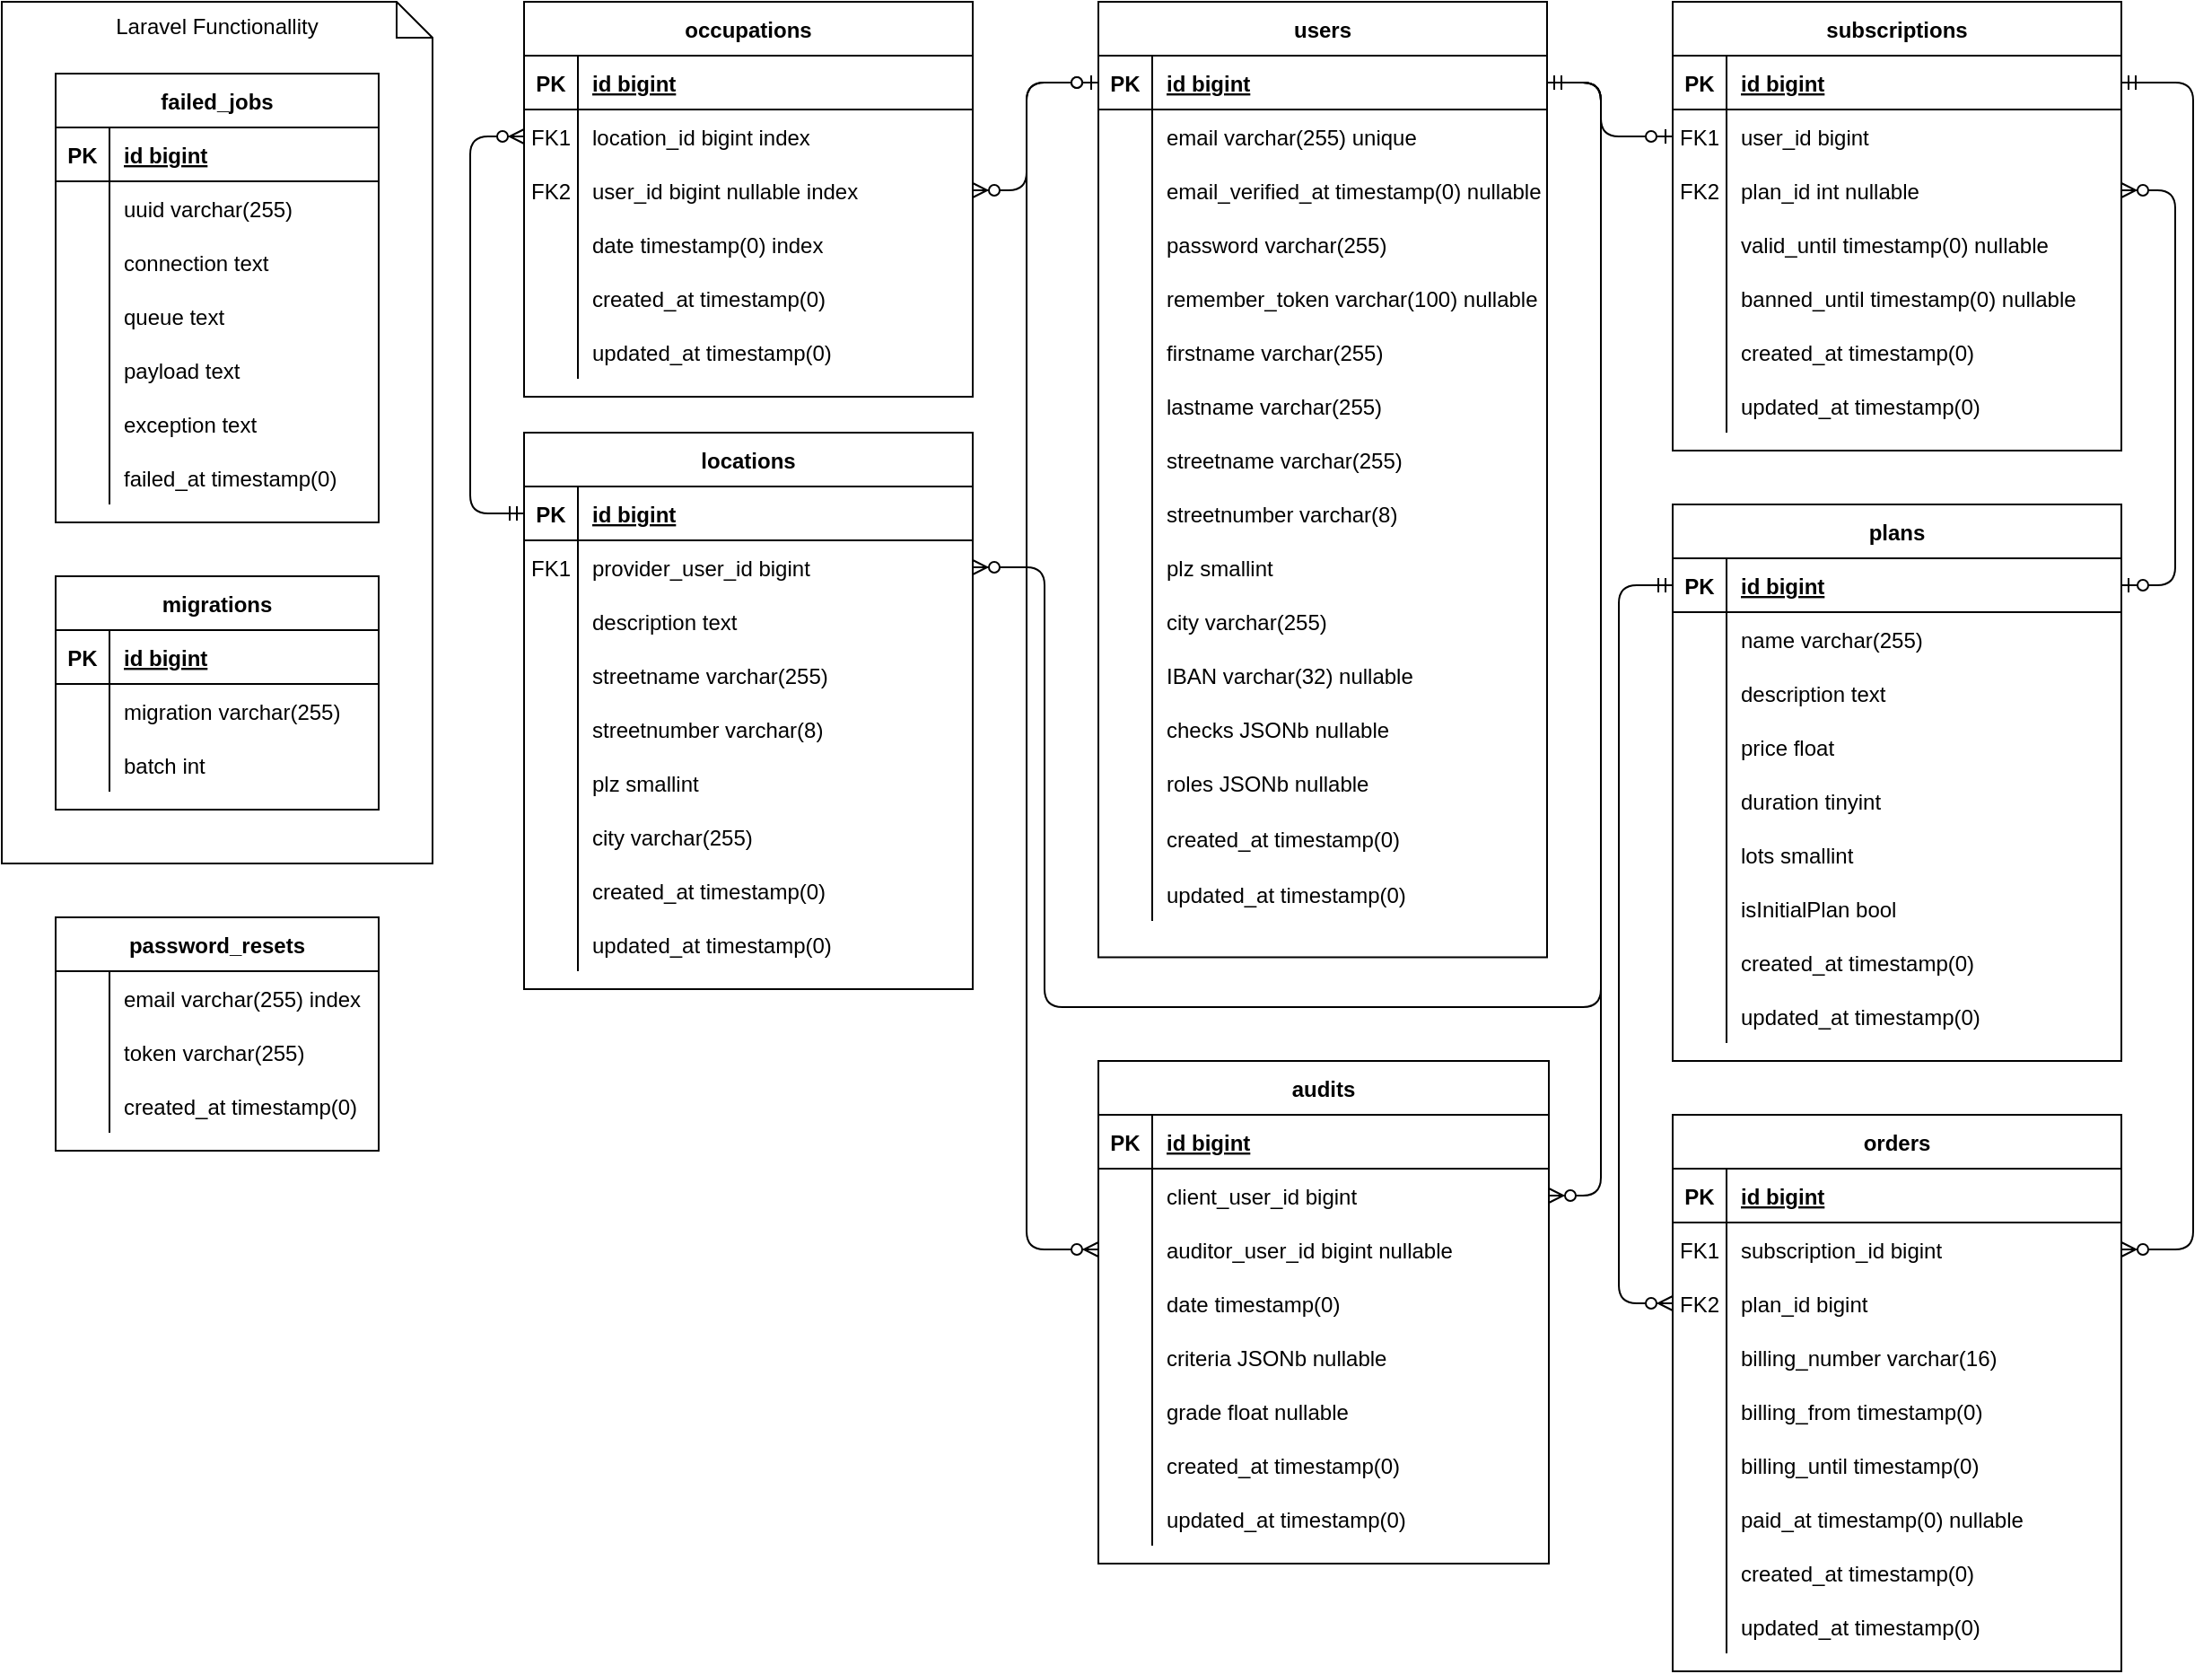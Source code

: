 <mxfile version="13.10.0" type="embed">
    <diagram id="R2lEEEUBdFMjLlhIrx00" name="Page-1">
        <mxGraphModel dx="1138" dy="934" grid="1" gridSize="10" guides="1" tooltips="1" connect="1" arrows="1" fold="1" page="1" pageScale="1" pageWidth="1169" pageHeight="827" math="0" shadow="0" extFonts="Permanent Marker^https://fonts.googleapis.com/css?family=Permanent+Marker">
            <root>
                <mxCell id="0"/>
                <mxCell id="1" parent="0"/>
                <mxCell id="C-vyLk0tnHw3VtMMgP7b-2" value="subscriptions" style="shape=table;startSize=30;container=1;collapsible=1;childLayout=tableLayout;fixedRows=1;rowLines=0;fontStyle=1;align=center;resizeLast=1;" parent="1" vertex="1">
                    <mxGeometry x="970" y="40" width="250" height="250" as="geometry"/>
                </mxCell>
                <mxCell id="C-vyLk0tnHw3VtMMgP7b-3" value="" style="shape=partialRectangle;collapsible=0;dropTarget=0;pointerEvents=0;fillColor=none;points=[[0,0.5],[1,0.5]];portConstraint=eastwest;top=0;left=0;right=0;bottom=1;" parent="C-vyLk0tnHw3VtMMgP7b-2" vertex="1">
                    <mxGeometry y="30" width="250" height="30" as="geometry"/>
                </mxCell>
                <mxCell id="C-vyLk0tnHw3VtMMgP7b-4" value="PK" style="shape=partialRectangle;overflow=hidden;connectable=0;fillColor=none;top=0;left=0;bottom=0;right=0;fontStyle=1;" parent="C-vyLk0tnHw3VtMMgP7b-3" vertex="1">
                    <mxGeometry width="30" height="30" as="geometry"/>
                </mxCell>
                <mxCell id="C-vyLk0tnHw3VtMMgP7b-5" value="id bigint" style="shape=partialRectangle;overflow=hidden;connectable=0;fillColor=none;top=0;left=0;bottom=0;right=0;align=left;spacingLeft=6;fontStyle=5;" parent="C-vyLk0tnHw3VtMMgP7b-3" vertex="1">
                    <mxGeometry x="30" width="220" height="30" as="geometry"/>
                </mxCell>
                <mxCell id="C-vyLk0tnHw3VtMMgP7b-6" value="" style="shape=partialRectangle;collapsible=0;dropTarget=0;pointerEvents=0;fillColor=none;points=[[0,0.5],[1,0.5]];portConstraint=eastwest;top=0;left=0;right=0;bottom=0;" parent="C-vyLk0tnHw3VtMMgP7b-2" vertex="1">
                    <mxGeometry y="60" width="250" height="30" as="geometry"/>
                </mxCell>
                <mxCell id="C-vyLk0tnHw3VtMMgP7b-7" value="FK1" style="shape=partialRectangle;overflow=hidden;connectable=0;fillColor=none;top=0;left=0;bottom=0;right=0;" parent="C-vyLk0tnHw3VtMMgP7b-6" vertex="1">
                    <mxGeometry width="30" height="30" as="geometry"/>
                </mxCell>
                <mxCell id="C-vyLk0tnHw3VtMMgP7b-8" value="user_id bigint" style="shape=partialRectangle;overflow=hidden;connectable=0;fillColor=none;top=0;left=0;bottom=0;right=0;align=left;spacingLeft=6;" parent="C-vyLk0tnHw3VtMMgP7b-6" vertex="1">
                    <mxGeometry x="30" width="220" height="30" as="geometry"/>
                </mxCell>
                <mxCell id="C-vyLk0tnHw3VtMMgP7b-9" value="" style="shape=partialRectangle;collapsible=0;dropTarget=0;pointerEvents=0;fillColor=none;points=[[0,0.5],[1,0.5]];portConstraint=eastwest;top=0;left=0;right=0;bottom=0;" parent="C-vyLk0tnHw3VtMMgP7b-2" vertex="1">
                    <mxGeometry y="90" width="250" height="30" as="geometry"/>
                </mxCell>
                <mxCell id="C-vyLk0tnHw3VtMMgP7b-10" value="FK2" style="shape=partialRectangle;overflow=hidden;connectable=0;fillColor=none;top=0;left=0;bottom=0;right=0;" parent="C-vyLk0tnHw3VtMMgP7b-9" vertex="1">
                    <mxGeometry width="30" height="30" as="geometry"/>
                </mxCell>
                <mxCell id="C-vyLk0tnHw3VtMMgP7b-11" value="plan_id int nullable" style="shape=partialRectangle;overflow=hidden;connectable=0;fillColor=none;top=0;left=0;bottom=0;right=0;align=left;spacingLeft=6;" parent="C-vyLk0tnHw3VtMMgP7b-9" vertex="1">
                    <mxGeometry x="30" width="220" height="30" as="geometry"/>
                </mxCell>
                <mxCell id="b6G06XBwEQwzCH6LWtln-7" style="shape=partialRectangle;collapsible=0;dropTarget=0;pointerEvents=0;fillColor=none;points=[[0,0.5],[1,0.5]];portConstraint=eastwest;top=0;left=0;right=0;bottom=0;" parent="C-vyLk0tnHw3VtMMgP7b-2" vertex="1">
                    <mxGeometry y="120" width="250" height="30" as="geometry"/>
                </mxCell>
                <mxCell id="b6G06XBwEQwzCH6LWtln-8" style="shape=partialRectangle;overflow=hidden;connectable=0;fillColor=none;top=0;left=0;bottom=0;right=0;" parent="b6G06XBwEQwzCH6LWtln-7" vertex="1">
                    <mxGeometry width="30" height="30" as="geometry"/>
                </mxCell>
                <mxCell id="b6G06XBwEQwzCH6LWtln-9" value="valid_until timestamp(0) nullable" style="shape=partialRectangle;overflow=hidden;connectable=0;fillColor=none;top=0;left=0;bottom=0;right=0;align=left;spacingLeft=6;" parent="b6G06XBwEQwzCH6LWtln-7" vertex="1">
                    <mxGeometry x="30" width="220" height="30" as="geometry"/>
                </mxCell>
                <mxCell id="b6G06XBwEQwzCH6LWtln-13" style="shape=partialRectangle;collapsible=0;dropTarget=0;pointerEvents=0;fillColor=none;points=[[0,0.5],[1,0.5]];portConstraint=eastwest;top=0;left=0;right=0;bottom=0;" parent="C-vyLk0tnHw3VtMMgP7b-2" vertex="1">
                    <mxGeometry y="150" width="250" height="30" as="geometry"/>
                </mxCell>
                <mxCell id="b6G06XBwEQwzCH6LWtln-14" style="shape=partialRectangle;overflow=hidden;connectable=0;fillColor=none;top=0;left=0;bottom=0;right=0;" parent="b6G06XBwEQwzCH6LWtln-13" vertex="1">
                    <mxGeometry width="30" height="30" as="geometry"/>
                </mxCell>
                <mxCell id="b6G06XBwEQwzCH6LWtln-15" value="banned_until timestamp(0) nullable" style="shape=partialRectangle;overflow=hidden;connectable=0;fillColor=none;top=0;left=0;bottom=0;right=0;align=left;spacingLeft=6;" parent="b6G06XBwEQwzCH6LWtln-13" vertex="1">
                    <mxGeometry x="30" width="220" height="30" as="geometry"/>
                </mxCell>
                <mxCell id="Z7NQG53B1TKS4ZAtRXZz-92" value="" style="shape=partialRectangle;collapsible=0;dropTarget=0;pointerEvents=0;fillColor=none;points=[[0,0.5],[1,0.5]];portConstraint=eastwest;top=0;left=0;right=0;bottom=0;" parent="C-vyLk0tnHw3VtMMgP7b-2" vertex="1">
                    <mxGeometry y="180" width="250" height="30" as="geometry"/>
                </mxCell>
                <mxCell id="Z7NQG53B1TKS4ZAtRXZz-93" value="" style="shape=partialRectangle;overflow=hidden;connectable=0;fillColor=none;top=0;left=0;bottom=0;right=0;" parent="Z7NQG53B1TKS4ZAtRXZz-92" vertex="1">
                    <mxGeometry width="30" height="30" as="geometry"/>
                </mxCell>
                <mxCell id="Z7NQG53B1TKS4ZAtRXZz-94" value="created_at timestamp(0)" style="shape=partialRectangle;overflow=hidden;connectable=0;fillColor=none;top=0;left=0;bottom=0;right=0;align=left;spacingLeft=6;" parent="Z7NQG53B1TKS4ZAtRXZz-92" vertex="1">
                    <mxGeometry x="30" width="220" height="30" as="geometry"/>
                </mxCell>
                <mxCell id="Z7NQG53B1TKS4ZAtRXZz-95" value="" style="shape=partialRectangle;collapsible=0;dropTarget=0;pointerEvents=0;fillColor=none;points=[[0,0.5],[1,0.5]];portConstraint=eastwest;top=0;left=0;right=0;bottom=0;" parent="C-vyLk0tnHw3VtMMgP7b-2" vertex="1">
                    <mxGeometry y="210" width="250" height="30" as="geometry"/>
                </mxCell>
                <mxCell id="Z7NQG53B1TKS4ZAtRXZz-96" value="" style="shape=partialRectangle;overflow=hidden;connectable=0;fillColor=none;top=0;left=0;bottom=0;right=0;" parent="Z7NQG53B1TKS4ZAtRXZz-95" vertex="1">
                    <mxGeometry width="30" height="30" as="geometry"/>
                </mxCell>
                <mxCell id="Z7NQG53B1TKS4ZAtRXZz-97" value="updated_at timestamp(0)" style="shape=partialRectangle;overflow=hidden;connectable=0;fillColor=none;top=0;left=0;bottom=0;right=0;align=left;spacingLeft=6;" parent="Z7NQG53B1TKS4ZAtRXZz-95" vertex="1">
                    <mxGeometry x="30" width="220" height="30" as="geometry"/>
                </mxCell>
                <mxCell id="C-vyLk0tnHw3VtMMgP7b-13" value="plans" style="shape=table;startSize=30;container=1;collapsible=1;childLayout=tableLayout;fixedRows=1;rowLines=0;fontStyle=1;align=center;resizeLast=1;" parent="1" vertex="1">
                    <mxGeometry x="970" y="320" width="250" height="310" as="geometry"/>
                </mxCell>
                <mxCell id="C-vyLk0tnHw3VtMMgP7b-14" value="" style="shape=partialRectangle;collapsible=0;dropTarget=0;pointerEvents=0;fillColor=none;points=[[0,0.5],[1,0.5]];portConstraint=eastwest;top=0;left=0;right=0;bottom=1;" parent="C-vyLk0tnHw3VtMMgP7b-13" vertex="1">
                    <mxGeometry y="30" width="250" height="30" as="geometry"/>
                </mxCell>
                <mxCell id="C-vyLk0tnHw3VtMMgP7b-15" value="PK" style="shape=partialRectangle;overflow=hidden;connectable=0;fillColor=none;top=0;left=0;bottom=0;right=0;fontStyle=1;" parent="C-vyLk0tnHw3VtMMgP7b-14" vertex="1">
                    <mxGeometry width="30" height="30" as="geometry"/>
                </mxCell>
                <mxCell id="C-vyLk0tnHw3VtMMgP7b-16" value="id bigint" style="shape=partialRectangle;overflow=hidden;connectable=0;fillColor=none;top=0;left=0;bottom=0;right=0;align=left;spacingLeft=6;fontStyle=5;" parent="C-vyLk0tnHw3VtMMgP7b-14" vertex="1">
                    <mxGeometry x="30" width="220" height="30" as="geometry"/>
                </mxCell>
                <mxCell id="C-vyLk0tnHw3VtMMgP7b-17" value="" style="shape=partialRectangle;collapsible=0;dropTarget=0;pointerEvents=0;fillColor=none;points=[[0,0.5],[1,0.5]];portConstraint=eastwest;top=0;left=0;right=0;bottom=0;" parent="C-vyLk0tnHw3VtMMgP7b-13" vertex="1">
                    <mxGeometry y="60" width="250" height="30" as="geometry"/>
                </mxCell>
                <mxCell id="C-vyLk0tnHw3VtMMgP7b-18" value="" style="shape=partialRectangle;overflow=hidden;connectable=0;fillColor=none;top=0;left=0;bottom=0;right=0;" parent="C-vyLk0tnHw3VtMMgP7b-17" vertex="1">
                    <mxGeometry width="30" height="30" as="geometry"/>
                </mxCell>
                <mxCell id="C-vyLk0tnHw3VtMMgP7b-19" value="name varchar(255)" style="shape=partialRectangle;overflow=hidden;connectable=0;fillColor=none;top=0;left=0;bottom=0;right=0;align=left;spacingLeft=6;" parent="C-vyLk0tnHw3VtMMgP7b-17" vertex="1">
                    <mxGeometry x="30" width="220" height="30" as="geometry"/>
                </mxCell>
                <mxCell id="Z7NQG53B1TKS4ZAtRXZz-4" value="" style="shape=partialRectangle;collapsible=0;dropTarget=0;pointerEvents=0;fillColor=none;points=[[0,0.5],[1,0.5]];portConstraint=eastwest;top=0;left=0;right=0;bottom=0;" parent="C-vyLk0tnHw3VtMMgP7b-13" vertex="1">
                    <mxGeometry y="90" width="250" height="30" as="geometry"/>
                </mxCell>
                <mxCell id="Z7NQG53B1TKS4ZAtRXZz-5" value="" style="shape=partialRectangle;overflow=hidden;connectable=0;fillColor=none;top=0;left=0;bottom=0;right=0;" parent="Z7NQG53B1TKS4ZAtRXZz-4" vertex="1">
                    <mxGeometry width="30" height="30" as="geometry"/>
                </mxCell>
                <mxCell id="Z7NQG53B1TKS4ZAtRXZz-6" value="description text" style="shape=partialRectangle;overflow=hidden;connectable=0;fillColor=none;top=0;left=0;bottom=0;right=0;align=left;spacingLeft=6;" parent="Z7NQG53B1TKS4ZAtRXZz-4" vertex="1">
                    <mxGeometry x="30" width="220" height="30" as="geometry"/>
                </mxCell>
                <mxCell id="Z7NQG53B1TKS4ZAtRXZz-7" value="" style="shape=partialRectangle;collapsible=0;dropTarget=0;pointerEvents=0;fillColor=none;points=[[0,0.5],[1,0.5]];portConstraint=eastwest;top=0;left=0;right=0;bottom=0;" parent="C-vyLk0tnHw3VtMMgP7b-13" vertex="1">
                    <mxGeometry y="120" width="250" height="30" as="geometry"/>
                </mxCell>
                <mxCell id="Z7NQG53B1TKS4ZAtRXZz-8" value="" style="shape=partialRectangle;overflow=hidden;connectable=0;fillColor=none;top=0;left=0;bottom=0;right=0;" parent="Z7NQG53B1TKS4ZAtRXZz-7" vertex="1">
                    <mxGeometry width="30" height="30" as="geometry"/>
                </mxCell>
                <mxCell id="Z7NQG53B1TKS4ZAtRXZz-9" value="price float" style="shape=partialRectangle;overflow=hidden;connectable=0;fillColor=none;top=0;left=0;bottom=0;right=0;align=left;spacingLeft=6;" parent="Z7NQG53B1TKS4ZAtRXZz-7" vertex="1">
                    <mxGeometry x="30" width="220" height="30" as="geometry"/>
                </mxCell>
                <mxCell id="C-vyLk0tnHw3VtMMgP7b-20" value="" style="shape=partialRectangle;collapsible=0;dropTarget=0;pointerEvents=0;fillColor=none;points=[[0,0.5],[1,0.5]];portConstraint=eastwest;top=0;left=0;right=0;bottom=0;" parent="C-vyLk0tnHw3VtMMgP7b-13" vertex="1">
                    <mxGeometry y="150" width="250" height="30" as="geometry"/>
                </mxCell>
                <mxCell id="C-vyLk0tnHw3VtMMgP7b-21" value="" style="shape=partialRectangle;overflow=hidden;connectable=0;fillColor=none;top=0;left=0;bottom=0;right=0;" parent="C-vyLk0tnHw3VtMMgP7b-20" vertex="1">
                    <mxGeometry width="30" height="30" as="geometry"/>
                </mxCell>
                <mxCell id="C-vyLk0tnHw3VtMMgP7b-22" value="duration tinyint" style="shape=partialRectangle;overflow=hidden;connectable=0;fillColor=none;top=0;left=0;bottom=0;right=0;align=left;spacingLeft=6;" parent="C-vyLk0tnHw3VtMMgP7b-20" vertex="1">
                    <mxGeometry x="30" width="220" height="30" as="geometry"/>
                </mxCell>
                <mxCell id="Z7NQG53B1TKS4ZAtRXZz-112" value="" style="shape=partialRectangle;collapsible=0;dropTarget=0;pointerEvents=0;fillColor=none;points=[[0,0.5],[1,0.5]];portConstraint=eastwest;top=0;left=0;right=0;bottom=0;" parent="C-vyLk0tnHw3VtMMgP7b-13" vertex="1">
                    <mxGeometry y="180" width="250" height="30" as="geometry"/>
                </mxCell>
                <mxCell id="Z7NQG53B1TKS4ZAtRXZz-113" value="" style="shape=partialRectangle;overflow=hidden;connectable=0;fillColor=none;top=0;left=0;bottom=0;right=0;" parent="Z7NQG53B1TKS4ZAtRXZz-112" vertex="1">
                    <mxGeometry width="30" height="30" as="geometry"/>
                </mxCell>
                <mxCell id="Z7NQG53B1TKS4ZAtRXZz-114" value="lots smallint" style="shape=partialRectangle;overflow=hidden;connectable=0;fillColor=none;top=0;left=0;bottom=0;right=0;align=left;spacingLeft=6;" parent="Z7NQG53B1TKS4ZAtRXZz-112" vertex="1">
                    <mxGeometry x="30" width="220" height="30" as="geometry"/>
                </mxCell>
                <mxCell id="zQN_WRXBHAD0fk76QFK6-1" style="shape=partialRectangle;collapsible=0;dropTarget=0;pointerEvents=0;fillColor=none;points=[[0,0.5],[1,0.5]];portConstraint=eastwest;top=0;left=0;right=0;bottom=0;" parent="C-vyLk0tnHw3VtMMgP7b-13" vertex="1">
                    <mxGeometry y="210" width="250" height="30" as="geometry"/>
                </mxCell>
                <mxCell id="zQN_WRXBHAD0fk76QFK6-2" style="shape=partialRectangle;overflow=hidden;connectable=0;fillColor=none;top=0;left=0;bottom=0;right=0;" parent="zQN_WRXBHAD0fk76QFK6-1" vertex="1">
                    <mxGeometry width="30" height="30" as="geometry"/>
                </mxCell>
                <mxCell id="zQN_WRXBHAD0fk76QFK6-3" value="isInitialPlan bool" style="shape=partialRectangle;overflow=hidden;connectable=0;fillColor=none;top=0;left=0;bottom=0;right=0;align=left;spacingLeft=6;" parent="zQN_WRXBHAD0fk76QFK6-1" vertex="1">
                    <mxGeometry x="30" width="220" height="30" as="geometry"/>
                </mxCell>
                <mxCell id="Z7NQG53B1TKS4ZAtRXZz-70" value="" style="shape=partialRectangle;collapsible=0;dropTarget=0;pointerEvents=0;fillColor=none;points=[[0,0.5],[1,0.5]];portConstraint=eastwest;top=0;left=0;right=0;bottom=0;" parent="C-vyLk0tnHw3VtMMgP7b-13" vertex="1">
                    <mxGeometry y="240" width="250" height="30" as="geometry"/>
                </mxCell>
                <mxCell id="Z7NQG53B1TKS4ZAtRXZz-71" value="" style="shape=partialRectangle;overflow=hidden;connectable=0;fillColor=none;top=0;left=0;bottom=0;right=0;" parent="Z7NQG53B1TKS4ZAtRXZz-70" vertex="1">
                    <mxGeometry width="30" height="30" as="geometry"/>
                </mxCell>
                <mxCell id="Z7NQG53B1TKS4ZAtRXZz-72" value="created_at timestamp(0)" style="shape=partialRectangle;overflow=hidden;connectable=0;fillColor=none;top=0;left=0;bottom=0;right=0;align=left;spacingLeft=6;" parent="Z7NQG53B1TKS4ZAtRXZz-70" vertex="1">
                    <mxGeometry x="30" width="220" height="30" as="geometry"/>
                </mxCell>
                <mxCell id="Z7NQG53B1TKS4ZAtRXZz-89" value="" style="shape=partialRectangle;collapsible=0;dropTarget=0;pointerEvents=0;fillColor=none;points=[[0,0.5],[1,0.5]];portConstraint=eastwest;top=0;left=0;right=0;bottom=0;" parent="C-vyLk0tnHw3VtMMgP7b-13" vertex="1">
                    <mxGeometry y="270" width="250" height="30" as="geometry"/>
                </mxCell>
                <mxCell id="Z7NQG53B1TKS4ZAtRXZz-90" value="" style="shape=partialRectangle;overflow=hidden;connectable=0;fillColor=none;top=0;left=0;bottom=0;right=0;" parent="Z7NQG53B1TKS4ZAtRXZz-89" vertex="1">
                    <mxGeometry width="30" height="30" as="geometry"/>
                </mxCell>
                <mxCell id="Z7NQG53B1TKS4ZAtRXZz-91" value="updated_at timestamp(0)" style="shape=partialRectangle;overflow=hidden;connectable=0;fillColor=none;top=0;left=0;bottom=0;right=0;align=left;spacingLeft=6;" parent="Z7NQG53B1TKS4ZAtRXZz-89" vertex="1">
                    <mxGeometry x="30" width="220" height="30" as="geometry"/>
                </mxCell>
                <mxCell id="C-vyLk0tnHw3VtMMgP7b-23" value="users" style="shape=table;startSize=30;container=1;collapsible=1;childLayout=tableLayout;fixedRows=1;rowLines=0;fontStyle=1;align=center;resizeLast=1;" parent="1" vertex="1">
                    <mxGeometry x="650" y="40" width="250" height="532.31" as="geometry"/>
                </mxCell>
                <mxCell id="C-vyLk0tnHw3VtMMgP7b-24" value="" style="shape=partialRectangle;collapsible=0;dropTarget=0;pointerEvents=0;fillColor=none;points=[[0,0.5],[1,0.5]];portConstraint=eastwest;top=0;left=0;right=0;bottom=1;" parent="C-vyLk0tnHw3VtMMgP7b-23" vertex="1">
                    <mxGeometry y="30" width="250" height="30" as="geometry"/>
                </mxCell>
                <mxCell id="C-vyLk0tnHw3VtMMgP7b-25" value="PK" style="shape=partialRectangle;overflow=hidden;connectable=0;fillColor=none;top=0;left=0;bottom=0;right=0;fontStyle=1;" parent="C-vyLk0tnHw3VtMMgP7b-24" vertex="1">
                    <mxGeometry width="30" height="30" as="geometry"/>
                </mxCell>
                <mxCell id="C-vyLk0tnHw3VtMMgP7b-26" value="id bigint" style="shape=partialRectangle;overflow=hidden;connectable=0;fillColor=none;top=0;left=0;bottom=0;right=0;align=left;spacingLeft=6;fontStyle=5;" parent="C-vyLk0tnHw3VtMMgP7b-24" vertex="1">
                    <mxGeometry x="30" width="220" height="30" as="geometry"/>
                </mxCell>
                <mxCell id="bsi9LWRWJjr0j0xNGa1i-42" style="shape=partialRectangle;collapsible=0;dropTarget=0;pointerEvents=0;fillColor=none;points=[[0,0.5],[1,0.5]];portConstraint=eastwest;top=0;left=0;right=0;bottom=0;" parent="C-vyLk0tnHw3VtMMgP7b-23" vertex="1">
                    <mxGeometry y="60" width="250" height="30" as="geometry"/>
                </mxCell>
                <mxCell id="bsi9LWRWJjr0j0xNGa1i-43" style="shape=partialRectangle;overflow=hidden;connectable=0;fillColor=none;top=0;left=0;bottom=0;right=0;" parent="bsi9LWRWJjr0j0xNGa1i-42" vertex="1">
                    <mxGeometry width="30" height="30" as="geometry"/>
                </mxCell>
                <mxCell id="bsi9LWRWJjr0j0xNGa1i-44" value="email varchar(255) unique" style="shape=partialRectangle;overflow=hidden;connectable=0;fillColor=none;top=0;left=0;bottom=0;right=0;align=left;spacingLeft=6;" parent="bsi9LWRWJjr0j0xNGa1i-42" vertex="1">
                    <mxGeometry x="30" width="220" height="30" as="geometry"/>
                </mxCell>
                <mxCell id="bsi9LWRWJjr0j0xNGa1i-45" style="shape=partialRectangle;collapsible=0;dropTarget=0;pointerEvents=0;fillColor=none;points=[[0,0.5],[1,0.5]];portConstraint=eastwest;top=0;left=0;right=0;bottom=0;" parent="C-vyLk0tnHw3VtMMgP7b-23" vertex="1">
                    <mxGeometry y="90" width="250" height="30" as="geometry"/>
                </mxCell>
                <mxCell id="bsi9LWRWJjr0j0xNGa1i-46" style="shape=partialRectangle;overflow=hidden;connectable=0;fillColor=none;top=0;left=0;bottom=0;right=0;" parent="bsi9LWRWJjr0j0xNGa1i-45" vertex="1">
                    <mxGeometry width="30" height="30" as="geometry"/>
                </mxCell>
                <mxCell id="bsi9LWRWJjr0j0xNGa1i-47" value="email_verified_at timestamp(0) nullable" style="shape=partialRectangle;overflow=hidden;connectable=0;fillColor=none;top=0;left=0;bottom=0;right=0;align=left;spacingLeft=6;" parent="bsi9LWRWJjr0j0xNGa1i-45" vertex="1">
                    <mxGeometry x="30" width="220" height="30" as="geometry"/>
                </mxCell>
                <mxCell id="bsi9LWRWJjr0j0xNGa1i-48" style="shape=partialRectangle;collapsible=0;dropTarget=0;pointerEvents=0;fillColor=none;points=[[0,0.5],[1,0.5]];portConstraint=eastwest;top=0;left=0;right=0;bottom=0;" parent="C-vyLk0tnHw3VtMMgP7b-23" vertex="1">
                    <mxGeometry y="120" width="250" height="30" as="geometry"/>
                </mxCell>
                <mxCell id="bsi9LWRWJjr0j0xNGa1i-49" style="shape=partialRectangle;overflow=hidden;connectable=0;fillColor=none;top=0;left=0;bottom=0;right=0;" parent="bsi9LWRWJjr0j0xNGa1i-48" vertex="1">
                    <mxGeometry width="30" height="30" as="geometry"/>
                </mxCell>
                <mxCell id="bsi9LWRWJjr0j0xNGa1i-50" value="password varchar(255)" style="shape=partialRectangle;overflow=hidden;connectable=0;fillColor=none;top=0;left=0;bottom=0;right=0;align=left;spacingLeft=6;" parent="bsi9LWRWJjr0j0xNGa1i-48" vertex="1">
                    <mxGeometry x="30" width="220" height="30" as="geometry"/>
                </mxCell>
                <mxCell id="bsi9LWRWJjr0j0xNGa1i-51" style="shape=partialRectangle;collapsible=0;dropTarget=0;pointerEvents=0;fillColor=none;points=[[0,0.5],[1,0.5]];portConstraint=eastwest;top=0;left=0;right=0;bottom=0;" parent="C-vyLk0tnHw3VtMMgP7b-23" vertex="1">
                    <mxGeometry y="150" width="250" height="30" as="geometry"/>
                </mxCell>
                <mxCell id="bsi9LWRWJjr0j0xNGa1i-52" style="shape=partialRectangle;overflow=hidden;connectable=0;fillColor=none;top=0;left=0;bottom=0;right=0;" parent="bsi9LWRWJjr0j0xNGa1i-51" vertex="1">
                    <mxGeometry width="30" height="30" as="geometry"/>
                </mxCell>
                <mxCell id="bsi9LWRWJjr0j0xNGa1i-53" value="remember_token varchar(100) nullable" style="shape=partialRectangle;overflow=hidden;connectable=0;fillColor=none;top=0;left=0;bottom=0;right=0;align=left;spacingLeft=6;" parent="bsi9LWRWJjr0j0xNGa1i-51" vertex="1">
                    <mxGeometry x="30" width="220" height="30" as="geometry"/>
                </mxCell>
                <mxCell id="C-vyLk0tnHw3VtMMgP7b-27" value="" style="shape=partialRectangle;collapsible=0;dropTarget=0;pointerEvents=0;fillColor=none;points=[[0,0.5],[1,0.5]];portConstraint=eastwest;top=0;left=0;right=0;bottom=0;" parent="C-vyLk0tnHw3VtMMgP7b-23" vertex="1">
                    <mxGeometry y="180" width="250" height="30" as="geometry"/>
                </mxCell>
                <mxCell id="C-vyLk0tnHw3VtMMgP7b-28" value="" style="shape=partialRectangle;overflow=hidden;connectable=0;fillColor=none;top=0;left=0;bottom=0;right=0;" parent="C-vyLk0tnHw3VtMMgP7b-27" vertex="1">
                    <mxGeometry width="30" height="30" as="geometry"/>
                </mxCell>
                <mxCell id="C-vyLk0tnHw3VtMMgP7b-29" value="firstname varchar(255)" style="shape=partialRectangle;overflow=hidden;connectable=0;fillColor=none;top=0;left=0;bottom=0;right=0;align=left;spacingLeft=6;" parent="C-vyLk0tnHw3VtMMgP7b-27" vertex="1">
                    <mxGeometry x="30" width="220" height="30" as="geometry"/>
                </mxCell>
                <mxCell id="b6G06XBwEQwzCH6LWtln-81" style="shape=partialRectangle;collapsible=0;dropTarget=0;pointerEvents=0;fillColor=none;points=[[0,0.5],[1,0.5]];portConstraint=eastwest;top=0;left=0;right=0;bottom=0;" parent="C-vyLk0tnHw3VtMMgP7b-23" vertex="1">
                    <mxGeometry y="210" width="250" height="30" as="geometry"/>
                </mxCell>
                <mxCell id="b6G06XBwEQwzCH6LWtln-82" style="shape=partialRectangle;overflow=hidden;connectable=0;fillColor=none;top=0;left=0;bottom=0;right=0;" parent="b6G06XBwEQwzCH6LWtln-81" vertex="1">
                    <mxGeometry width="30" height="30" as="geometry"/>
                </mxCell>
                <mxCell id="b6G06XBwEQwzCH6LWtln-83" value="lastname varchar(255)" style="shape=partialRectangle;overflow=hidden;connectable=0;fillColor=none;top=0;left=0;bottom=0;right=0;align=left;spacingLeft=6;" parent="b6G06XBwEQwzCH6LWtln-81" vertex="1">
                    <mxGeometry x="30" width="220" height="30" as="geometry"/>
                </mxCell>
                <mxCell id="b6G06XBwEQwzCH6LWtln-84" style="shape=partialRectangle;collapsible=0;dropTarget=0;pointerEvents=0;fillColor=none;points=[[0,0.5],[1,0.5]];portConstraint=eastwest;top=0;left=0;right=0;bottom=0;" parent="C-vyLk0tnHw3VtMMgP7b-23" vertex="1">
                    <mxGeometry y="240" width="250" height="30" as="geometry"/>
                </mxCell>
                <mxCell id="b6G06XBwEQwzCH6LWtln-85" style="shape=partialRectangle;overflow=hidden;connectable=0;fillColor=none;top=0;left=0;bottom=0;right=0;" parent="b6G06XBwEQwzCH6LWtln-84" vertex="1">
                    <mxGeometry width="30" height="30" as="geometry"/>
                </mxCell>
                <mxCell id="b6G06XBwEQwzCH6LWtln-86" value="streetname varchar(255)" style="shape=partialRectangle;overflow=hidden;connectable=0;fillColor=none;top=0;left=0;bottom=0;right=0;align=left;spacingLeft=6;" parent="b6G06XBwEQwzCH6LWtln-84" vertex="1">
                    <mxGeometry x="30" width="220" height="30" as="geometry"/>
                </mxCell>
                <mxCell id="b6G06XBwEQwzCH6LWtln-87" style="shape=partialRectangle;collapsible=0;dropTarget=0;pointerEvents=0;fillColor=none;points=[[0,0.5],[1,0.5]];portConstraint=eastwest;top=0;left=0;right=0;bottom=0;" parent="C-vyLk0tnHw3VtMMgP7b-23" vertex="1">
                    <mxGeometry y="270" width="250" height="30" as="geometry"/>
                </mxCell>
                <mxCell id="b6G06XBwEQwzCH6LWtln-88" style="shape=partialRectangle;overflow=hidden;connectable=0;fillColor=none;top=0;left=0;bottom=0;right=0;" parent="b6G06XBwEQwzCH6LWtln-87" vertex="1">
                    <mxGeometry width="30" height="30" as="geometry"/>
                </mxCell>
                <mxCell id="b6G06XBwEQwzCH6LWtln-89" value="streetnumber varchar(8)" style="shape=partialRectangle;overflow=hidden;connectable=0;fillColor=none;top=0;left=0;bottom=0;right=0;align=left;spacingLeft=6;" parent="b6G06XBwEQwzCH6LWtln-87" vertex="1">
                    <mxGeometry x="30" width="220" height="30" as="geometry"/>
                </mxCell>
                <mxCell id="b6G06XBwEQwzCH6LWtln-90" style="shape=partialRectangle;collapsible=0;dropTarget=0;pointerEvents=0;fillColor=none;points=[[0,0.5],[1,0.5]];portConstraint=eastwest;top=0;left=0;right=0;bottom=0;" parent="C-vyLk0tnHw3VtMMgP7b-23" vertex="1">
                    <mxGeometry y="300" width="250" height="30" as="geometry"/>
                </mxCell>
                <mxCell id="b6G06XBwEQwzCH6LWtln-91" style="shape=partialRectangle;overflow=hidden;connectable=0;fillColor=none;top=0;left=0;bottom=0;right=0;" parent="b6G06XBwEQwzCH6LWtln-90" vertex="1">
                    <mxGeometry width="30" height="30" as="geometry"/>
                </mxCell>
                <mxCell id="b6G06XBwEQwzCH6LWtln-92" value="plz smallint" style="shape=partialRectangle;overflow=hidden;connectable=0;fillColor=none;top=0;left=0;bottom=0;right=0;align=left;spacingLeft=6;" parent="b6G06XBwEQwzCH6LWtln-90" vertex="1">
                    <mxGeometry x="30" width="220" height="30" as="geometry"/>
                </mxCell>
                <mxCell id="b6G06XBwEQwzCH6LWtln-93" style="shape=partialRectangle;collapsible=0;dropTarget=0;pointerEvents=0;fillColor=none;points=[[0,0.5],[1,0.5]];portConstraint=eastwest;top=0;left=0;right=0;bottom=0;" parent="C-vyLk0tnHw3VtMMgP7b-23" vertex="1">
                    <mxGeometry y="330" width="250" height="30" as="geometry"/>
                </mxCell>
                <mxCell id="b6G06XBwEQwzCH6LWtln-94" style="shape=partialRectangle;overflow=hidden;connectable=0;fillColor=none;top=0;left=0;bottom=0;right=0;" parent="b6G06XBwEQwzCH6LWtln-93" vertex="1">
                    <mxGeometry width="30" height="30" as="geometry"/>
                </mxCell>
                <mxCell id="b6G06XBwEQwzCH6LWtln-95" value="city varchar(255)" style="shape=partialRectangle;overflow=hidden;connectable=0;fillColor=none;top=0;left=0;bottom=0;right=0;align=left;spacingLeft=6;" parent="b6G06XBwEQwzCH6LWtln-93" vertex="1">
                    <mxGeometry x="30" width="220" height="30" as="geometry"/>
                </mxCell>
                <mxCell id="b6G06XBwEQwzCH6LWtln-16" style="shape=partialRectangle;collapsible=0;dropTarget=0;pointerEvents=0;fillColor=none;points=[[0,0.5],[1,0.5]];portConstraint=eastwest;top=0;left=0;right=0;bottom=0;" parent="C-vyLk0tnHw3VtMMgP7b-23" vertex="1">
                    <mxGeometry y="360" width="250" height="30" as="geometry"/>
                </mxCell>
                <mxCell id="b6G06XBwEQwzCH6LWtln-17" style="shape=partialRectangle;overflow=hidden;connectable=0;fillColor=none;top=0;left=0;bottom=0;right=0;" parent="b6G06XBwEQwzCH6LWtln-16" vertex="1">
                    <mxGeometry width="30" height="30" as="geometry"/>
                </mxCell>
                <mxCell id="b6G06XBwEQwzCH6LWtln-18" value="IBAN varchar(32) nullable" style="shape=partialRectangle;overflow=hidden;connectable=0;fillColor=none;top=0;left=0;bottom=0;right=0;align=left;spacingLeft=6;" parent="b6G06XBwEQwzCH6LWtln-16" vertex="1">
                    <mxGeometry x="30" width="220" height="30" as="geometry"/>
                </mxCell>
                <mxCell id="b6G06XBwEQwzCH6LWtln-10" style="shape=partialRectangle;collapsible=0;dropTarget=0;pointerEvents=0;fillColor=none;points=[[0,0.5],[1,0.5]];portConstraint=eastwest;top=0;left=0;right=0;bottom=0;" parent="C-vyLk0tnHw3VtMMgP7b-23" vertex="1">
                    <mxGeometry y="390" width="250" height="30" as="geometry"/>
                </mxCell>
                <mxCell id="b6G06XBwEQwzCH6LWtln-11" style="shape=partialRectangle;overflow=hidden;connectable=0;fillColor=none;top=0;left=0;bottom=0;right=0;" parent="b6G06XBwEQwzCH6LWtln-10" vertex="1">
                    <mxGeometry width="30" height="30" as="geometry"/>
                </mxCell>
                <mxCell id="b6G06XBwEQwzCH6LWtln-12" value="checks JSONb nullable" style="shape=partialRectangle;overflow=hidden;connectable=0;fillColor=none;top=0;left=0;bottom=0;right=0;align=left;spacingLeft=6;" parent="b6G06XBwEQwzCH6LWtln-10" vertex="1">
                    <mxGeometry x="30" width="220" height="30" as="geometry"/>
                </mxCell>
                <mxCell id="bsi9LWRWJjr0j0xNGa1i-54" style="shape=partialRectangle;collapsible=0;dropTarget=0;pointerEvents=0;fillColor=none;points=[[0,0.5],[1,0.5]];portConstraint=eastwest;top=0;left=0;right=0;bottom=0;" parent="C-vyLk0tnHw3VtMMgP7b-23" vertex="1">
                    <mxGeometry y="420" width="250" height="30" as="geometry"/>
                </mxCell>
                <mxCell id="bsi9LWRWJjr0j0xNGa1i-55" style="shape=partialRectangle;overflow=hidden;connectable=0;fillColor=none;top=0;left=0;bottom=0;right=0;" parent="bsi9LWRWJjr0j0xNGa1i-54" vertex="1">
                    <mxGeometry width="30" height="30" as="geometry"/>
                </mxCell>
                <mxCell id="bsi9LWRWJjr0j0xNGa1i-56" value="roles JSONb nullable" style="shape=partialRectangle;overflow=hidden;connectable=0;fillColor=none;top=0;left=0;bottom=0;right=0;align=left;spacingLeft=6;" parent="bsi9LWRWJjr0j0xNGa1i-54" vertex="1">
                    <mxGeometry x="30" width="220" height="30" as="geometry"/>
                </mxCell>
                <mxCell id="bsi9LWRWJjr0j0xNGa1i-86" style="shape=partialRectangle;collapsible=0;dropTarget=0;pointerEvents=0;fillColor=none;points=[[0,0.5],[1,0.5]];portConstraint=eastwest;top=0;left=0;right=0;bottom=0;" parent="C-vyLk0tnHw3VtMMgP7b-23" vertex="1">
                    <mxGeometry y="450" width="250" height="32" as="geometry"/>
                </mxCell>
                <mxCell id="bsi9LWRWJjr0j0xNGa1i-87" style="shape=partialRectangle;overflow=hidden;connectable=0;fillColor=none;top=0;left=0;bottom=0;right=0;" parent="bsi9LWRWJjr0j0xNGa1i-86" vertex="1">
                    <mxGeometry width="30" height="32" as="geometry"/>
                </mxCell>
                <mxCell id="bsi9LWRWJjr0j0xNGa1i-88" value="created_at timestamp(0)" style="shape=partialRectangle;overflow=hidden;connectable=0;fillColor=none;top=0;left=0;bottom=0;right=0;align=left;spacingLeft=6;" parent="bsi9LWRWJjr0j0xNGa1i-86" vertex="1">
                    <mxGeometry x="30" width="220" height="32" as="geometry"/>
                </mxCell>
                <mxCell id="bsi9LWRWJjr0j0xNGa1i-83" style="shape=partialRectangle;collapsible=0;dropTarget=0;pointerEvents=0;fillColor=none;points=[[0,0.5],[1,0.5]];portConstraint=eastwest;top=0;left=0;right=0;bottom=0;" parent="C-vyLk0tnHw3VtMMgP7b-23" vertex="1">
                    <mxGeometry y="482" width="250" height="30" as="geometry"/>
                </mxCell>
                <mxCell id="bsi9LWRWJjr0j0xNGa1i-84" style="shape=partialRectangle;overflow=hidden;connectable=0;fillColor=none;top=0;left=0;bottom=0;right=0;" parent="bsi9LWRWJjr0j0xNGa1i-83" vertex="1">
                    <mxGeometry width="30" height="30" as="geometry"/>
                </mxCell>
                <mxCell id="bsi9LWRWJjr0j0xNGa1i-85" value="updated_at timestamp(0)" style="shape=partialRectangle;overflow=hidden;connectable=0;fillColor=none;top=0;left=0;bottom=0;right=0;align=left;spacingLeft=6;" parent="bsi9LWRWJjr0j0xNGa1i-83" vertex="1">
                    <mxGeometry x="30" width="220" height="30" as="geometry"/>
                </mxCell>
                <mxCell id="bsi9LWRWJjr0j0xNGa1i-13" value="password_resets" style="shape=table;startSize=30;container=1;collapsible=1;childLayout=tableLayout;fixedRows=1;rowLines=0;fontStyle=1;align=center;resizeLast=1;" parent="1" vertex="1">
                    <mxGeometry x="69" y="550" width="180" height="130" as="geometry"/>
                </mxCell>
                <mxCell id="bsi9LWRWJjr0j0xNGa1i-17" value="" style="shape=partialRectangle;collapsible=0;dropTarget=0;pointerEvents=0;fillColor=none;top=0;left=0;bottom=0;right=0;points=[[0,0.5],[1,0.5]];portConstraint=eastwest;" parent="bsi9LWRWJjr0j0xNGa1i-13" vertex="1">
                    <mxGeometry y="30" width="180" height="30" as="geometry"/>
                </mxCell>
                <mxCell id="bsi9LWRWJjr0j0xNGa1i-18" value="" style="shape=partialRectangle;connectable=0;fillColor=none;top=0;left=0;bottom=0;right=0;editable=1;overflow=hidden;" parent="bsi9LWRWJjr0j0xNGa1i-17" vertex="1">
                    <mxGeometry width="30" height="30" as="geometry"/>
                </mxCell>
                <mxCell id="bsi9LWRWJjr0j0xNGa1i-19" value="email varchar(255) index" style="shape=partialRectangle;connectable=0;fillColor=none;top=0;left=0;bottom=0;right=0;align=left;spacingLeft=6;overflow=hidden;" parent="bsi9LWRWJjr0j0xNGa1i-17" vertex="1">
                    <mxGeometry x="30" width="150" height="30" as="geometry"/>
                </mxCell>
                <mxCell id="bsi9LWRWJjr0j0xNGa1i-20" value="" style="shape=partialRectangle;collapsible=0;dropTarget=0;pointerEvents=0;fillColor=none;top=0;left=0;bottom=0;right=0;points=[[0,0.5],[1,0.5]];portConstraint=eastwest;" parent="bsi9LWRWJjr0j0xNGa1i-13" vertex="1">
                    <mxGeometry y="60" width="180" height="30" as="geometry"/>
                </mxCell>
                <mxCell id="bsi9LWRWJjr0j0xNGa1i-21" value="" style="shape=partialRectangle;connectable=0;fillColor=none;top=0;left=0;bottom=0;right=0;editable=1;overflow=hidden;" parent="bsi9LWRWJjr0j0xNGa1i-20" vertex="1">
                    <mxGeometry width="30" height="30" as="geometry"/>
                </mxCell>
                <mxCell id="bsi9LWRWJjr0j0xNGa1i-22" value="token varchar(255)" style="shape=partialRectangle;connectable=0;fillColor=none;top=0;left=0;bottom=0;right=0;align=left;spacingLeft=6;overflow=hidden;" parent="bsi9LWRWJjr0j0xNGa1i-20" vertex="1">
                    <mxGeometry x="30" width="150" height="30" as="geometry"/>
                </mxCell>
                <mxCell id="bsi9LWRWJjr0j0xNGa1i-23" value="" style="shape=partialRectangle;collapsible=0;dropTarget=0;pointerEvents=0;fillColor=none;top=0;left=0;bottom=0;right=0;points=[[0,0.5],[1,0.5]];portConstraint=eastwest;" parent="bsi9LWRWJjr0j0xNGa1i-13" vertex="1">
                    <mxGeometry y="90" width="180" height="30" as="geometry"/>
                </mxCell>
                <mxCell id="bsi9LWRWJjr0j0xNGa1i-24" value="" style="shape=partialRectangle;connectable=0;fillColor=none;top=0;left=0;bottom=0;right=0;editable=1;overflow=hidden;" parent="bsi9LWRWJjr0j0xNGa1i-23" vertex="1">
                    <mxGeometry width="30" height="30" as="geometry"/>
                </mxCell>
                <mxCell id="bsi9LWRWJjr0j0xNGa1i-25" value="created_at timestamp(0)" style="shape=partialRectangle;connectable=0;fillColor=none;top=0;left=0;bottom=0;right=0;align=left;spacingLeft=6;overflow=hidden;" parent="bsi9LWRWJjr0j0xNGa1i-23" vertex="1">
                    <mxGeometry x="30" width="150" height="30" as="geometry"/>
                </mxCell>
                <mxCell id="bsi9LWRWJjr0j0xNGa1i-93" value="" style="group" parent="1" vertex="1" connectable="0">
                    <mxGeometry x="39" y="40" width="240" height="480" as="geometry"/>
                </mxCell>
                <mxCell id="bsi9LWRWJjr0j0xNGa1i-82" value="Laravel Functionallity" style="shape=note;size=20;whiteSpace=wrap;html=1;verticalAlign=top;" parent="bsi9LWRWJjr0j0xNGa1i-93" vertex="1">
                    <mxGeometry width="240" height="480" as="geometry"/>
                </mxCell>
                <mxCell id="bsi9LWRWJjr0j0xNGa1i-26" value="migrations" style="shape=table;startSize=30;container=1;collapsible=1;childLayout=tableLayout;fixedRows=1;rowLines=0;fontStyle=1;align=center;resizeLast=1;" parent="bsi9LWRWJjr0j0xNGa1i-93" vertex="1">
                    <mxGeometry x="30" y="320" width="180" height="130" as="geometry">
                        <mxRectangle x="30" y="320" width="90" height="30" as="alternateBounds"/>
                    </mxGeometry>
                </mxCell>
                <mxCell id="bsi9LWRWJjr0j0xNGa1i-27" value="" style="shape=partialRectangle;collapsible=0;dropTarget=0;pointerEvents=0;fillColor=none;top=0;left=0;bottom=1;right=0;points=[[0,0.5],[1,0.5]];portConstraint=eastwest;" parent="bsi9LWRWJjr0j0xNGa1i-26" vertex="1">
                    <mxGeometry y="30" width="180" height="30" as="geometry"/>
                </mxCell>
                <mxCell id="bsi9LWRWJjr0j0xNGa1i-28" value="PK" style="shape=partialRectangle;connectable=0;fillColor=none;top=0;left=0;bottom=0;right=0;fontStyle=1;overflow=hidden;" parent="bsi9LWRWJjr0j0xNGa1i-27" vertex="1">
                    <mxGeometry width="30" height="30" as="geometry"/>
                </mxCell>
                <mxCell id="bsi9LWRWJjr0j0xNGa1i-29" value="id bigint" style="shape=partialRectangle;connectable=0;fillColor=none;top=0;left=0;bottom=0;right=0;align=left;spacingLeft=6;fontStyle=5;overflow=hidden;" parent="bsi9LWRWJjr0j0xNGa1i-27" vertex="1">
                    <mxGeometry x="30" width="150" height="30" as="geometry"/>
                </mxCell>
                <mxCell id="bsi9LWRWJjr0j0xNGa1i-30" value="" style="shape=partialRectangle;collapsible=0;dropTarget=0;pointerEvents=0;fillColor=none;top=0;left=0;bottom=0;right=0;points=[[0,0.5],[1,0.5]];portConstraint=eastwest;" parent="bsi9LWRWJjr0j0xNGa1i-26" vertex="1">
                    <mxGeometry y="60" width="180" height="30" as="geometry"/>
                </mxCell>
                <mxCell id="bsi9LWRWJjr0j0xNGa1i-31" value="" style="shape=partialRectangle;connectable=0;fillColor=none;top=0;left=0;bottom=0;right=0;editable=1;overflow=hidden;" parent="bsi9LWRWJjr0j0xNGa1i-30" vertex="1">
                    <mxGeometry width="30" height="30" as="geometry"/>
                </mxCell>
                <mxCell id="bsi9LWRWJjr0j0xNGa1i-32" value="migration varchar(255)" style="shape=partialRectangle;connectable=0;fillColor=none;top=0;left=0;bottom=0;right=0;align=left;spacingLeft=6;overflow=hidden;" parent="bsi9LWRWJjr0j0xNGa1i-30" vertex="1">
                    <mxGeometry x="30" width="150" height="30" as="geometry"/>
                </mxCell>
                <mxCell id="bsi9LWRWJjr0j0xNGa1i-33" value="" style="shape=partialRectangle;collapsible=0;dropTarget=0;pointerEvents=0;fillColor=none;top=0;left=0;bottom=0;right=0;points=[[0,0.5],[1,0.5]];portConstraint=eastwest;" parent="bsi9LWRWJjr0j0xNGa1i-26" vertex="1">
                    <mxGeometry y="90" width="180" height="30" as="geometry"/>
                </mxCell>
                <mxCell id="bsi9LWRWJjr0j0xNGa1i-34" value="" style="shape=partialRectangle;connectable=0;fillColor=none;top=0;left=0;bottom=0;right=0;editable=1;overflow=hidden;" parent="bsi9LWRWJjr0j0xNGa1i-33" vertex="1">
                    <mxGeometry width="30" height="30" as="geometry"/>
                </mxCell>
                <mxCell id="bsi9LWRWJjr0j0xNGa1i-35" value="batch int" style="shape=partialRectangle;connectable=0;fillColor=none;top=0;left=0;bottom=0;right=0;align=left;spacingLeft=6;overflow=hidden;" parent="bsi9LWRWJjr0j0xNGa1i-33" vertex="1">
                    <mxGeometry x="30" width="150" height="30" as="geometry"/>
                </mxCell>
                <mxCell id="bsi9LWRWJjr0j0xNGa1i-57" value="failed_jobs" style="shape=table;startSize=30;container=1;collapsible=1;childLayout=tableLayout;fixedRows=1;rowLines=0;fontStyle=1;align=center;resizeLast=1;" parent="bsi9LWRWJjr0j0xNGa1i-93" vertex="1">
                    <mxGeometry x="30" y="40" width="180" height="250" as="geometry"/>
                </mxCell>
                <mxCell id="bsi9LWRWJjr0j0xNGa1i-58" value="" style="shape=partialRectangle;collapsible=0;dropTarget=0;pointerEvents=0;fillColor=none;top=0;left=0;bottom=1;right=0;points=[[0,0.5],[1,0.5]];portConstraint=eastwest;" parent="bsi9LWRWJjr0j0xNGa1i-57" vertex="1">
                    <mxGeometry y="30" width="180" height="30" as="geometry"/>
                </mxCell>
                <mxCell id="bsi9LWRWJjr0j0xNGa1i-59" value="PK" style="shape=partialRectangle;connectable=0;fillColor=none;top=0;left=0;bottom=0;right=0;fontStyle=1;overflow=hidden;" parent="bsi9LWRWJjr0j0xNGa1i-58" vertex="1">
                    <mxGeometry width="30" height="30" as="geometry"/>
                </mxCell>
                <mxCell id="bsi9LWRWJjr0j0xNGa1i-60" value="id bigint" style="shape=partialRectangle;connectable=0;fillColor=none;top=0;left=0;bottom=0;right=0;align=left;spacingLeft=6;fontStyle=5;overflow=hidden;" parent="bsi9LWRWJjr0j0xNGa1i-58" vertex="1">
                    <mxGeometry x="30" width="150" height="30" as="geometry"/>
                </mxCell>
                <mxCell id="bsi9LWRWJjr0j0xNGa1i-61" value="" style="shape=partialRectangle;collapsible=0;dropTarget=0;pointerEvents=0;fillColor=none;top=0;left=0;bottom=0;right=0;points=[[0,0.5],[1,0.5]];portConstraint=eastwest;" parent="bsi9LWRWJjr0j0xNGa1i-57" vertex="1">
                    <mxGeometry y="60" width="180" height="30" as="geometry"/>
                </mxCell>
                <mxCell id="bsi9LWRWJjr0j0xNGa1i-62" value="" style="shape=partialRectangle;connectable=0;fillColor=none;top=0;left=0;bottom=0;right=0;editable=1;overflow=hidden;" parent="bsi9LWRWJjr0j0xNGa1i-61" vertex="1">
                    <mxGeometry width="30" height="30" as="geometry"/>
                </mxCell>
                <mxCell id="bsi9LWRWJjr0j0xNGa1i-63" value="uuid varchar(255)" style="shape=partialRectangle;connectable=0;fillColor=none;top=0;left=0;bottom=0;right=0;align=left;spacingLeft=6;overflow=hidden;" parent="bsi9LWRWJjr0j0xNGa1i-61" vertex="1">
                    <mxGeometry x="30" width="150" height="30" as="geometry"/>
                </mxCell>
                <mxCell id="bsi9LWRWJjr0j0xNGa1i-64" value="" style="shape=partialRectangle;collapsible=0;dropTarget=0;pointerEvents=0;fillColor=none;top=0;left=0;bottom=0;right=0;points=[[0,0.5],[1,0.5]];portConstraint=eastwest;" parent="bsi9LWRWJjr0j0xNGa1i-57" vertex="1">
                    <mxGeometry y="90" width="180" height="30" as="geometry"/>
                </mxCell>
                <mxCell id="bsi9LWRWJjr0j0xNGa1i-65" value="" style="shape=partialRectangle;connectable=0;fillColor=none;top=0;left=0;bottom=0;right=0;editable=1;overflow=hidden;" parent="bsi9LWRWJjr0j0xNGa1i-64" vertex="1">
                    <mxGeometry width="30" height="30" as="geometry"/>
                </mxCell>
                <mxCell id="bsi9LWRWJjr0j0xNGa1i-66" value="connection text" style="shape=partialRectangle;connectable=0;fillColor=none;top=0;left=0;bottom=0;right=0;align=left;spacingLeft=6;overflow=hidden;" parent="bsi9LWRWJjr0j0xNGa1i-64" vertex="1">
                    <mxGeometry x="30" width="150" height="30" as="geometry"/>
                </mxCell>
                <mxCell id="bsi9LWRWJjr0j0xNGa1i-67" value="" style="shape=partialRectangle;collapsible=0;dropTarget=0;pointerEvents=0;fillColor=none;top=0;left=0;bottom=0;right=0;points=[[0,0.5],[1,0.5]];portConstraint=eastwest;" parent="bsi9LWRWJjr0j0xNGa1i-57" vertex="1">
                    <mxGeometry y="120" width="180" height="30" as="geometry"/>
                </mxCell>
                <mxCell id="bsi9LWRWJjr0j0xNGa1i-68" value="" style="shape=partialRectangle;connectable=0;fillColor=none;top=0;left=0;bottom=0;right=0;editable=1;overflow=hidden;" parent="bsi9LWRWJjr0j0xNGa1i-67" vertex="1">
                    <mxGeometry width="30" height="30" as="geometry"/>
                </mxCell>
                <mxCell id="bsi9LWRWJjr0j0xNGa1i-69" value="queue text" style="shape=partialRectangle;connectable=0;fillColor=none;top=0;left=0;bottom=0;right=0;align=left;spacingLeft=6;overflow=hidden;" parent="bsi9LWRWJjr0j0xNGa1i-67" vertex="1">
                    <mxGeometry x="30" width="150" height="30" as="geometry"/>
                </mxCell>
                <mxCell id="bsi9LWRWJjr0j0xNGa1i-70" style="shape=partialRectangle;collapsible=0;dropTarget=0;pointerEvents=0;fillColor=none;top=0;left=0;bottom=0;right=0;points=[[0,0.5],[1,0.5]];portConstraint=eastwest;" parent="bsi9LWRWJjr0j0xNGa1i-57" vertex="1">
                    <mxGeometry y="150" width="180" height="30" as="geometry"/>
                </mxCell>
                <mxCell id="bsi9LWRWJjr0j0xNGa1i-71" style="shape=partialRectangle;connectable=0;fillColor=none;top=0;left=0;bottom=0;right=0;editable=1;overflow=hidden;" parent="bsi9LWRWJjr0j0xNGa1i-70" vertex="1">
                    <mxGeometry width="30" height="30" as="geometry"/>
                </mxCell>
                <mxCell id="bsi9LWRWJjr0j0xNGa1i-72" value="payload text" style="shape=partialRectangle;connectable=0;fillColor=none;top=0;left=0;bottom=0;right=0;align=left;spacingLeft=6;overflow=hidden;" parent="bsi9LWRWJjr0j0xNGa1i-70" vertex="1">
                    <mxGeometry x="30" width="150" height="30" as="geometry"/>
                </mxCell>
                <mxCell id="bsi9LWRWJjr0j0xNGa1i-73" style="shape=partialRectangle;collapsible=0;dropTarget=0;pointerEvents=0;fillColor=none;top=0;left=0;bottom=0;right=0;points=[[0,0.5],[1,0.5]];portConstraint=eastwest;" parent="bsi9LWRWJjr0j0xNGa1i-57" vertex="1">
                    <mxGeometry y="180" width="180" height="30" as="geometry"/>
                </mxCell>
                <mxCell id="bsi9LWRWJjr0j0xNGa1i-74" style="shape=partialRectangle;connectable=0;fillColor=none;top=0;left=0;bottom=0;right=0;editable=1;overflow=hidden;" parent="bsi9LWRWJjr0j0xNGa1i-73" vertex="1">
                    <mxGeometry width="30" height="30" as="geometry"/>
                </mxCell>
                <mxCell id="bsi9LWRWJjr0j0xNGa1i-75" value="exception text" style="shape=partialRectangle;connectable=0;fillColor=none;top=0;left=0;bottom=0;right=0;align=left;spacingLeft=6;overflow=hidden;" parent="bsi9LWRWJjr0j0xNGa1i-73" vertex="1">
                    <mxGeometry x="30" width="150" height="30" as="geometry"/>
                </mxCell>
                <mxCell id="bsi9LWRWJjr0j0xNGa1i-79" style="shape=partialRectangle;collapsible=0;dropTarget=0;pointerEvents=0;fillColor=none;top=0;left=0;bottom=0;right=0;points=[[0,0.5],[1,0.5]];portConstraint=eastwest;" parent="bsi9LWRWJjr0j0xNGa1i-57" vertex="1">
                    <mxGeometry y="210" width="180" height="30" as="geometry"/>
                </mxCell>
                <mxCell id="bsi9LWRWJjr0j0xNGa1i-80" style="shape=partialRectangle;connectable=0;fillColor=none;top=0;left=0;bottom=0;right=0;editable=1;overflow=hidden;" parent="bsi9LWRWJjr0j0xNGa1i-79" vertex="1">
                    <mxGeometry width="30" height="30" as="geometry"/>
                </mxCell>
                <mxCell id="bsi9LWRWJjr0j0xNGa1i-81" value="failed_at timestamp(0)" style="shape=partialRectangle;connectable=0;fillColor=none;top=0;left=0;bottom=0;right=0;align=left;spacingLeft=6;overflow=hidden;" parent="bsi9LWRWJjr0j0xNGa1i-79" vertex="1">
                    <mxGeometry x="30" width="150" height="30" as="geometry"/>
                </mxCell>
                <mxCell id="bsi9LWRWJjr0j0xNGa1i-94" value="locations" style="shape=table;startSize=30;container=1;collapsible=1;childLayout=tableLayout;fixedRows=1;rowLines=0;fontStyle=1;align=center;resizeLast=1;" parent="1" vertex="1">
                    <mxGeometry x="330" y="280" width="250" height="310" as="geometry"/>
                </mxCell>
                <mxCell id="bsi9LWRWJjr0j0xNGa1i-95" value="" style="shape=partialRectangle;collapsible=0;dropTarget=0;pointerEvents=0;fillColor=none;top=0;left=0;bottom=1;right=0;points=[[0,0.5],[1,0.5]];portConstraint=eastwest;" parent="bsi9LWRWJjr0j0xNGa1i-94" vertex="1">
                    <mxGeometry y="30" width="250" height="30" as="geometry"/>
                </mxCell>
                <mxCell id="bsi9LWRWJjr0j0xNGa1i-96" value="PK" style="shape=partialRectangle;connectable=0;fillColor=none;top=0;left=0;bottom=0;right=0;fontStyle=1;overflow=hidden;" parent="bsi9LWRWJjr0j0xNGa1i-95" vertex="1">
                    <mxGeometry width="30" height="30" as="geometry"/>
                </mxCell>
                <mxCell id="bsi9LWRWJjr0j0xNGa1i-97" value="id bigint" style="shape=partialRectangle;connectable=0;fillColor=none;top=0;left=0;bottom=0;right=0;align=left;spacingLeft=6;fontStyle=5;overflow=hidden;" parent="bsi9LWRWJjr0j0xNGa1i-95" vertex="1">
                    <mxGeometry x="30" width="220" height="30" as="geometry"/>
                </mxCell>
                <mxCell id="bsi9LWRWJjr0j0xNGa1i-98" value="" style="shape=partialRectangle;collapsible=0;dropTarget=0;pointerEvents=0;fillColor=none;top=0;left=0;bottom=0;right=0;points=[[0,0.5],[1,0.5]];portConstraint=eastwest;" parent="bsi9LWRWJjr0j0xNGa1i-94" vertex="1">
                    <mxGeometry y="60" width="250" height="30" as="geometry"/>
                </mxCell>
                <mxCell id="bsi9LWRWJjr0j0xNGa1i-99" value="FK1" style="shape=partialRectangle;connectable=0;fillColor=none;top=0;left=0;bottom=0;right=0;editable=1;overflow=hidden;" parent="bsi9LWRWJjr0j0xNGa1i-98" vertex="1">
                    <mxGeometry width="30" height="30" as="geometry"/>
                </mxCell>
                <mxCell id="bsi9LWRWJjr0j0xNGa1i-100" value="provider_user_id bigint" style="shape=partialRectangle;connectable=0;fillColor=none;top=0;left=0;bottom=0;right=0;align=left;spacingLeft=6;overflow=hidden;" parent="bsi9LWRWJjr0j0xNGa1i-98" vertex="1">
                    <mxGeometry x="30" width="220" height="30" as="geometry"/>
                </mxCell>
                <mxCell id="zQN_WRXBHAD0fk76QFK6-8" style="shape=partialRectangle;collapsible=0;dropTarget=0;pointerEvents=0;fillColor=none;top=0;left=0;bottom=0;right=0;points=[[0,0.5],[1,0.5]];portConstraint=eastwest;" parent="bsi9LWRWJjr0j0xNGa1i-94" vertex="1">
                    <mxGeometry y="90" width="250" height="30" as="geometry"/>
                </mxCell>
                <mxCell id="zQN_WRXBHAD0fk76QFK6-9" style="shape=partialRectangle;connectable=0;fillColor=none;top=0;left=0;bottom=0;right=0;editable=1;overflow=hidden;" parent="zQN_WRXBHAD0fk76QFK6-8" vertex="1">
                    <mxGeometry width="30" height="30" as="geometry"/>
                </mxCell>
                <mxCell id="zQN_WRXBHAD0fk76QFK6-10" value="description text" style="shape=partialRectangle;connectable=0;fillColor=none;top=0;left=0;bottom=0;right=0;align=left;spacingLeft=6;overflow=hidden;" parent="zQN_WRXBHAD0fk76QFK6-8" vertex="1">
                    <mxGeometry x="30" width="220" height="30" as="geometry"/>
                </mxCell>
                <mxCell id="bsi9LWRWJjr0j0xNGa1i-101" value="" style="shape=partialRectangle;collapsible=0;dropTarget=0;pointerEvents=0;fillColor=none;top=0;left=0;bottom=0;right=0;points=[[0,0.5],[1,0.5]];portConstraint=eastwest;" parent="bsi9LWRWJjr0j0xNGa1i-94" vertex="1">
                    <mxGeometry y="120" width="250" height="30" as="geometry"/>
                </mxCell>
                <mxCell id="bsi9LWRWJjr0j0xNGa1i-102" value="" style="shape=partialRectangle;connectable=0;fillColor=none;top=0;left=0;bottom=0;right=0;editable=1;overflow=hidden;" parent="bsi9LWRWJjr0j0xNGa1i-101" vertex="1">
                    <mxGeometry width="30" height="30" as="geometry"/>
                </mxCell>
                <mxCell id="bsi9LWRWJjr0j0xNGa1i-103" value="streetname varchar(255)" style="shape=partialRectangle;connectable=0;fillColor=none;top=0;left=0;bottom=0;right=0;align=left;spacingLeft=6;overflow=hidden;" parent="bsi9LWRWJjr0j0xNGa1i-101" vertex="1">
                    <mxGeometry x="30" width="220" height="30" as="geometry"/>
                </mxCell>
                <mxCell id="bsi9LWRWJjr0j0xNGa1i-120" value="" style="shape=partialRectangle;collapsible=0;dropTarget=0;pointerEvents=0;fillColor=none;top=0;left=0;bottom=0;right=0;points=[[0,0.5],[1,0.5]];portConstraint=eastwest;" parent="bsi9LWRWJjr0j0xNGa1i-94" vertex="1">
                    <mxGeometry y="150" width="250" height="30" as="geometry"/>
                </mxCell>
                <mxCell id="bsi9LWRWJjr0j0xNGa1i-121" value="" style="shape=partialRectangle;connectable=0;fillColor=none;top=0;left=0;bottom=0;right=0;editable=1;overflow=hidden;" parent="bsi9LWRWJjr0j0xNGa1i-120" vertex="1">
                    <mxGeometry width="30" height="30" as="geometry"/>
                </mxCell>
                <mxCell id="bsi9LWRWJjr0j0xNGa1i-122" value="streetnumber varchar(8)" style="shape=partialRectangle;connectable=0;fillColor=none;top=0;left=0;bottom=0;right=0;align=left;spacingLeft=6;overflow=hidden;" parent="bsi9LWRWJjr0j0xNGa1i-120" vertex="1">
                    <mxGeometry x="30" width="220" height="30" as="geometry"/>
                </mxCell>
                <mxCell id="bsi9LWRWJjr0j0xNGa1i-123" value="" style="shape=partialRectangle;collapsible=0;dropTarget=0;pointerEvents=0;fillColor=none;top=0;left=0;bottom=0;right=0;points=[[0,0.5],[1,0.5]];portConstraint=eastwest;" parent="bsi9LWRWJjr0j0xNGa1i-94" vertex="1">
                    <mxGeometry y="180" width="250" height="30" as="geometry"/>
                </mxCell>
                <mxCell id="bsi9LWRWJjr0j0xNGa1i-124" value="" style="shape=partialRectangle;connectable=0;fillColor=none;top=0;left=0;bottom=0;right=0;editable=1;overflow=hidden;" parent="bsi9LWRWJjr0j0xNGa1i-123" vertex="1">
                    <mxGeometry width="30" height="30" as="geometry"/>
                </mxCell>
                <mxCell id="bsi9LWRWJjr0j0xNGa1i-125" value="plz smallint" style="shape=partialRectangle;connectable=0;fillColor=none;top=0;left=0;bottom=0;right=0;align=left;spacingLeft=6;overflow=hidden;" parent="bsi9LWRWJjr0j0xNGa1i-123" vertex="1">
                    <mxGeometry x="30" width="220" height="30" as="geometry"/>
                </mxCell>
                <mxCell id="bsi9LWRWJjr0j0xNGa1i-126" value="" style="shape=partialRectangle;collapsible=0;dropTarget=0;pointerEvents=0;fillColor=none;top=0;left=0;bottom=0;right=0;points=[[0,0.5],[1,0.5]];portConstraint=eastwest;" parent="bsi9LWRWJjr0j0xNGa1i-94" vertex="1">
                    <mxGeometry y="210" width="250" height="30" as="geometry"/>
                </mxCell>
                <mxCell id="bsi9LWRWJjr0j0xNGa1i-127" value="" style="shape=partialRectangle;connectable=0;fillColor=none;top=0;left=0;bottom=0;right=0;editable=1;overflow=hidden;" parent="bsi9LWRWJjr0j0xNGa1i-126" vertex="1">
                    <mxGeometry width="30" height="30" as="geometry"/>
                </mxCell>
                <mxCell id="bsi9LWRWJjr0j0xNGa1i-128" value="city varchar(255)" style="shape=partialRectangle;connectable=0;fillColor=none;top=0;left=0;bottom=0;right=0;align=left;spacingLeft=6;overflow=hidden;" parent="bsi9LWRWJjr0j0xNGa1i-126" vertex="1">
                    <mxGeometry x="30" width="220" height="30" as="geometry"/>
                </mxCell>
                <mxCell id="Z7NQG53B1TKS4ZAtRXZz-73" value="" style="shape=partialRectangle;collapsible=0;dropTarget=0;pointerEvents=0;fillColor=none;top=0;left=0;bottom=0;right=0;points=[[0,0.5],[1,0.5]];portConstraint=eastwest;" parent="bsi9LWRWJjr0j0xNGa1i-94" vertex="1">
                    <mxGeometry y="240" width="250" height="30" as="geometry"/>
                </mxCell>
                <mxCell id="Z7NQG53B1TKS4ZAtRXZz-74" value="" style="shape=partialRectangle;connectable=0;fillColor=none;top=0;left=0;bottom=0;right=0;editable=1;overflow=hidden;" parent="Z7NQG53B1TKS4ZAtRXZz-73" vertex="1">
                    <mxGeometry width="30" height="30" as="geometry"/>
                </mxCell>
                <mxCell id="Z7NQG53B1TKS4ZAtRXZz-75" value="created_at timestamp(0)" style="shape=partialRectangle;connectable=0;fillColor=none;top=0;left=0;bottom=0;right=0;align=left;spacingLeft=6;overflow=hidden;" parent="Z7NQG53B1TKS4ZAtRXZz-73" vertex="1">
                    <mxGeometry x="30" width="220" height="30" as="geometry"/>
                </mxCell>
                <mxCell id="Z7NQG53B1TKS4ZAtRXZz-86" value="" style="shape=partialRectangle;collapsible=0;dropTarget=0;pointerEvents=0;fillColor=none;top=0;left=0;bottom=0;right=0;points=[[0,0.5],[1,0.5]];portConstraint=eastwest;" parent="bsi9LWRWJjr0j0xNGa1i-94" vertex="1">
                    <mxGeometry y="270" width="250" height="30" as="geometry"/>
                </mxCell>
                <mxCell id="Z7NQG53B1TKS4ZAtRXZz-87" value="" style="shape=partialRectangle;connectable=0;fillColor=none;top=0;left=0;bottom=0;right=0;editable=1;overflow=hidden;" parent="Z7NQG53B1TKS4ZAtRXZz-86" vertex="1">
                    <mxGeometry width="30" height="30" as="geometry"/>
                </mxCell>
                <mxCell id="Z7NQG53B1TKS4ZAtRXZz-88" value="updated_at timestamp(0)" style="shape=partialRectangle;connectable=0;fillColor=none;top=0;left=0;bottom=0;right=0;align=left;spacingLeft=6;overflow=hidden;" parent="Z7NQG53B1TKS4ZAtRXZz-86" vertex="1">
                    <mxGeometry x="30" width="220" height="30" as="geometry"/>
                </mxCell>
                <mxCell id="bsi9LWRWJjr0j0xNGa1i-107" value="occupations" style="shape=table;startSize=30;container=1;collapsible=1;childLayout=tableLayout;fixedRows=1;rowLines=0;fontStyle=1;align=center;resizeLast=1;" parent="1" vertex="1">
                    <mxGeometry x="330" y="40" width="250" height="220" as="geometry"/>
                </mxCell>
                <mxCell id="bsi9LWRWJjr0j0xNGa1i-108" value="" style="shape=partialRectangle;collapsible=0;dropTarget=0;pointerEvents=0;fillColor=none;top=0;left=0;bottom=1;right=0;points=[[0,0.5],[1,0.5]];portConstraint=eastwest;" parent="bsi9LWRWJjr0j0xNGa1i-107" vertex="1">
                    <mxGeometry y="30" width="250" height="30" as="geometry"/>
                </mxCell>
                <mxCell id="bsi9LWRWJjr0j0xNGa1i-109" value="PK" style="shape=partialRectangle;connectable=0;fillColor=none;top=0;left=0;bottom=0;right=0;fontStyle=1;overflow=hidden;" parent="bsi9LWRWJjr0j0xNGa1i-108" vertex="1">
                    <mxGeometry width="30" height="30" as="geometry"/>
                </mxCell>
                <mxCell id="bsi9LWRWJjr0j0xNGa1i-110" value="id bigint" style="shape=partialRectangle;connectable=0;fillColor=none;top=0;left=0;bottom=0;right=0;align=left;spacingLeft=6;fontStyle=5;overflow=hidden;" parent="bsi9LWRWJjr0j0xNGa1i-108" vertex="1">
                    <mxGeometry x="30" width="220" height="30" as="geometry"/>
                </mxCell>
                <mxCell id="bsi9LWRWJjr0j0xNGa1i-111" value="" style="shape=partialRectangle;collapsible=0;dropTarget=0;pointerEvents=0;fillColor=none;top=0;left=0;bottom=0;right=0;points=[[0,0.5],[1,0.5]];portConstraint=eastwest;" parent="bsi9LWRWJjr0j0xNGa1i-107" vertex="1">
                    <mxGeometry y="60" width="250" height="30" as="geometry"/>
                </mxCell>
                <mxCell id="bsi9LWRWJjr0j0xNGa1i-112" value="FK1" style="shape=partialRectangle;connectable=0;fillColor=none;top=0;left=0;bottom=0;right=0;editable=1;overflow=hidden;" parent="bsi9LWRWJjr0j0xNGa1i-111" vertex="1">
                    <mxGeometry width="30" height="30" as="geometry"/>
                </mxCell>
                <mxCell id="bsi9LWRWJjr0j0xNGa1i-113" value="location_id bigint index" style="shape=partialRectangle;connectable=0;fillColor=none;top=0;left=0;bottom=0;right=0;align=left;spacingLeft=6;overflow=hidden;" parent="bsi9LWRWJjr0j0xNGa1i-111" vertex="1">
                    <mxGeometry x="30" width="220" height="30" as="geometry"/>
                </mxCell>
                <mxCell id="bsi9LWRWJjr0j0xNGa1i-114" value="" style="shape=partialRectangle;collapsible=0;dropTarget=0;pointerEvents=0;fillColor=none;top=0;left=0;bottom=0;right=0;points=[[0,0.5],[1,0.5]];portConstraint=eastwest;" parent="bsi9LWRWJjr0j0xNGa1i-107" vertex="1">
                    <mxGeometry y="90" width="250" height="30" as="geometry"/>
                </mxCell>
                <mxCell id="bsi9LWRWJjr0j0xNGa1i-115" value="FK2" style="shape=partialRectangle;connectable=0;fillColor=none;top=0;left=0;bottom=0;right=0;editable=1;overflow=hidden;" parent="bsi9LWRWJjr0j0xNGa1i-114" vertex="1">
                    <mxGeometry width="30" height="30" as="geometry"/>
                </mxCell>
                <mxCell id="bsi9LWRWJjr0j0xNGa1i-116" value="user_id bigint nullable index" style="shape=partialRectangle;connectable=0;fillColor=none;top=0;left=0;bottom=0;right=0;align=left;spacingLeft=6;overflow=hidden;" parent="bsi9LWRWJjr0j0xNGa1i-114" vertex="1">
                    <mxGeometry x="30" width="220" height="30" as="geometry"/>
                </mxCell>
                <mxCell id="bsi9LWRWJjr0j0xNGa1i-117" value="" style="shape=partialRectangle;collapsible=0;dropTarget=0;pointerEvents=0;fillColor=none;top=0;left=0;bottom=0;right=0;points=[[0,0.5],[1,0.5]];portConstraint=eastwest;" parent="bsi9LWRWJjr0j0xNGa1i-107" vertex="1">
                    <mxGeometry y="120" width="250" height="30" as="geometry"/>
                </mxCell>
                <mxCell id="bsi9LWRWJjr0j0xNGa1i-118" value="" style="shape=partialRectangle;connectable=0;fillColor=none;top=0;left=0;bottom=0;right=0;editable=1;overflow=hidden;" parent="bsi9LWRWJjr0j0xNGa1i-117" vertex="1">
                    <mxGeometry width="30" height="30" as="geometry"/>
                </mxCell>
                <mxCell id="bsi9LWRWJjr0j0xNGa1i-119" value="date timestamp(0) index" style="shape=partialRectangle;connectable=0;fillColor=none;top=0;left=0;bottom=0;right=0;align=left;spacingLeft=6;overflow=hidden;" parent="bsi9LWRWJjr0j0xNGa1i-117" vertex="1">
                    <mxGeometry x="30" width="220" height="30" as="geometry"/>
                </mxCell>
                <mxCell id="Z7NQG53B1TKS4ZAtRXZz-80" style="shape=partialRectangle;collapsible=0;dropTarget=0;pointerEvents=0;fillColor=none;top=0;left=0;bottom=0;right=0;points=[[0,0.5],[1,0.5]];portConstraint=eastwest;" parent="bsi9LWRWJjr0j0xNGa1i-107" vertex="1">
                    <mxGeometry y="150" width="250" height="30" as="geometry"/>
                </mxCell>
                <mxCell id="Z7NQG53B1TKS4ZAtRXZz-81" style="shape=partialRectangle;connectable=0;fillColor=none;top=0;left=0;bottom=0;right=0;editable=1;overflow=hidden;" parent="Z7NQG53B1TKS4ZAtRXZz-80" vertex="1">
                    <mxGeometry width="30" height="30" as="geometry"/>
                </mxCell>
                <mxCell id="Z7NQG53B1TKS4ZAtRXZz-82" value="created_at timestamp(0)" style="shape=partialRectangle;connectable=0;fillColor=none;top=0;left=0;bottom=0;right=0;align=left;spacingLeft=6;overflow=hidden;" parent="Z7NQG53B1TKS4ZAtRXZz-80" vertex="1">
                    <mxGeometry x="30" width="220" height="30" as="geometry"/>
                </mxCell>
                <mxCell id="Z7NQG53B1TKS4ZAtRXZz-83" style="shape=partialRectangle;collapsible=0;dropTarget=0;pointerEvents=0;fillColor=none;top=0;left=0;bottom=0;right=0;points=[[0,0.5],[1,0.5]];portConstraint=eastwest;" parent="bsi9LWRWJjr0j0xNGa1i-107" vertex="1">
                    <mxGeometry y="180" width="250" height="30" as="geometry"/>
                </mxCell>
                <mxCell id="Z7NQG53B1TKS4ZAtRXZz-84" style="shape=partialRectangle;connectable=0;fillColor=none;top=0;left=0;bottom=0;right=0;editable=1;overflow=hidden;" parent="Z7NQG53B1TKS4ZAtRXZz-83" vertex="1">
                    <mxGeometry width="30" height="30" as="geometry"/>
                </mxCell>
                <mxCell id="Z7NQG53B1TKS4ZAtRXZz-85" value="updated_at timestamp(0)" style="shape=partialRectangle;connectable=0;fillColor=none;top=0;left=0;bottom=0;right=0;align=left;spacingLeft=6;overflow=hidden;" parent="Z7NQG53B1TKS4ZAtRXZz-83" vertex="1">
                    <mxGeometry x="30" width="220" height="30" as="geometry"/>
                </mxCell>
                <mxCell id="bsi9LWRWJjr0j0xNGa1i-138" value="" style="edgeStyle=orthogonalEdgeStyle;fontSize=12;html=1;endArrow=ERzeroToMany;startArrow=ERmandOne;entryX=0;entryY=0.5;entryDx=0;entryDy=0;exitX=0;exitY=0.5;exitDx=0;exitDy=0;" parent="1" source="bsi9LWRWJjr0j0xNGa1i-95" target="bsi9LWRWJjr0j0xNGa1i-111" edge="1">
                    <mxGeometry width="100" height="100" relative="1" as="geometry">
                        <mxPoint x="649" y="600" as="sourcePoint"/>
                        <mxPoint x="749" y="500" as="targetPoint"/>
                        <Array as="points">
                            <mxPoint x="300" y="325"/>
                            <mxPoint x="300" y="115"/>
                        </Array>
                    </mxGeometry>
                </mxCell>
                <mxCell id="bsi9LWRWJjr0j0xNGa1i-140" value="" style="edgeStyle=orthogonalEdgeStyle;fontSize=12;html=1;endArrow=ERzeroToMany;startArrow=ERzeroToOne;entryX=1;entryY=0.5;entryDx=0;entryDy=0;exitX=0;exitY=0.5;exitDx=0;exitDy=0;strokeWidth=1;" parent="1" source="C-vyLk0tnHw3VtMMgP7b-24" target="bsi9LWRWJjr0j0xNGa1i-114" edge="1">
                    <mxGeometry width="100" height="100" relative="1" as="geometry">
                        <mxPoint x="659" y="717" as="sourcePoint"/>
                        <mxPoint x="759" y="617" as="targetPoint"/>
                        <Array as="points">
                            <mxPoint x="610" y="85"/>
                            <mxPoint x="610" y="145"/>
                        </Array>
                    </mxGeometry>
                </mxCell>
                <mxCell id="bsi9LWRWJjr0j0xNGa1i-141" value="audits" style="shape=table;startSize=30;container=1;collapsible=1;childLayout=tableLayout;fixedRows=1;rowLines=0;fontStyle=1;align=center;resizeLast=1;" parent="1" vertex="1">
                    <mxGeometry x="650" y="630" width="251" height="280" as="geometry"/>
                </mxCell>
                <mxCell id="bsi9LWRWJjr0j0xNGa1i-142" value="" style="shape=partialRectangle;collapsible=0;dropTarget=0;pointerEvents=0;fillColor=none;top=0;left=0;bottom=1;right=0;points=[[0,0.5],[1,0.5]];portConstraint=eastwest;" parent="bsi9LWRWJjr0j0xNGa1i-141" vertex="1">
                    <mxGeometry y="30" width="251" height="30" as="geometry"/>
                </mxCell>
                <mxCell id="bsi9LWRWJjr0j0xNGa1i-143" value="PK" style="shape=partialRectangle;connectable=0;fillColor=none;top=0;left=0;bottom=0;right=0;fontStyle=1;overflow=hidden;" parent="bsi9LWRWJjr0j0xNGa1i-142" vertex="1">
                    <mxGeometry width="30" height="30" as="geometry"/>
                </mxCell>
                <mxCell id="bsi9LWRWJjr0j0xNGa1i-144" value="id bigint" style="shape=partialRectangle;connectable=0;fillColor=none;top=0;left=0;bottom=0;right=0;align=left;spacingLeft=6;fontStyle=5;overflow=hidden;" parent="bsi9LWRWJjr0j0xNGa1i-142" vertex="1">
                    <mxGeometry x="30" width="221" height="30" as="geometry"/>
                </mxCell>
                <mxCell id="bsi9LWRWJjr0j0xNGa1i-148" value="" style="shape=partialRectangle;collapsible=0;dropTarget=0;pointerEvents=0;fillColor=none;top=0;left=0;bottom=0;right=0;points=[[0,0.5],[1,0.5]];portConstraint=eastwest;" parent="bsi9LWRWJjr0j0xNGa1i-141" vertex="1">
                    <mxGeometry y="60" width="251" height="30" as="geometry"/>
                </mxCell>
                <mxCell id="bsi9LWRWJjr0j0xNGa1i-149" value="" style="shape=partialRectangle;connectable=0;fillColor=none;top=0;left=0;bottom=0;right=0;editable=1;overflow=hidden;" parent="bsi9LWRWJjr0j0xNGa1i-148" vertex="1">
                    <mxGeometry width="30" height="30" as="geometry"/>
                </mxCell>
                <mxCell id="bsi9LWRWJjr0j0xNGa1i-150" value="client_user_id bigint" style="shape=partialRectangle;connectable=0;fillColor=none;top=0;left=0;bottom=0;right=0;align=left;spacingLeft=6;overflow=hidden;" parent="bsi9LWRWJjr0j0xNGa1i-148" vertex="1">
                    <mxGeometry x="30" width="221" height="30" as="geometry"/>
                </mxCell>
                <mxCell id="bsi9LWRWJjr0j0xNGa1i-145" value="" style="shape=partialRectangle;collapsible=0;dropTarget=0;pointerEvents=0;fillColor=none;top=0;left=0;bottom=0;right=0;points=[[0,0.5],[1,0.5]];portConstraint=eastwest;" parent="bsi9LWRWJjr0j0xNGa1i-141" vertex="1">
                    <mxGeometry y="90" width="251" height="30" as="geometry"/>
                </mxCell>
                <mxCell id="bsi9LWRWJjr0j0xNGa1i-146" value="" style="shape=partialRectangle;connectable=0;fillColor=none;top=0;left=0;bottom=0;right=0;editable=1;overflow=hidden;" parent="bsi9LWRWJjr0j0xNGa1i-145" vertex="1">
                    <mxGeometry width="30" height="30" as="geometry"/>
                </mxCell>
                <mxCell id="bsi9LWRWJjr0j0xNGa1i-147" value="auditor_user_id bigint nullable" style="shape=partialRectangle;connectable=0;fillColor=none;top=0;left=0;bottom=0;right=0;align=left;spacingLeft=6;overflow=hidden;" parent="bsi9LWRWJjr0j0xNGa1i-145" vertex="1">
                    <mxGeometry x="30" width="221" height="30" as="geometry"/>
                </mxCell>
                <mxCell id="bsi9LWRWJjr0j0xNGa1i-151" value="" style="shape=partialRectangle;collapsible=0;dropTarget=0;pointerEvents=0;fillColor=none;top=0;left=0;bottom=0;right=0;points=[[0,0.5],[1,0.5]];portConstraint=eastwest;" parent="bsi9LWRWJjr0j0xNGa1i-141" vertex="1">
                    <mxGeometry y="120" width="251" height="30" as="geometry"/>
                </mxCell>
                <mxCell id="bsi9LWRWJjr0j0xNGa1i-152" value="" style="shape=partialRectangle;connectable=0;fillColor=none;top=0;left=0;bottom=0;right=0;editable=1;overflow=hidden;" parent="bsi9LWRWJjr0j0xNGa1i-151" vertex="1">
                    <mxGeometry width="30" height="30" as="geometry"/>
                </mxCell>
                <mxCell id="bsi9LWRWJjr0j0xNGa1i-153" value="date timestamp(0)" style="shape=partialRectangle;connectable=0;fillColor=none;top=0;left=0;bottom=0;right=0;align=left;spacingLeft=6;overflow=hidden;" parent="bsi9LWRWJjr0j0xNGa1i-151" vertex="1">
                    <mxGeometry x="30" width="221" height="30" as="geometry"/>
                </mxCell>
                <mxCell id="Z7NQG53B1TKS4ZAtRXZz-67" value="" style="shape=partialRectangle;collapsible=0;dropTarget=0;pointerEvents=0;fillColor=none;top=0;left=0;bottom=0;right=0;points=[[0,0.5],[1,0.5]];portConstraint=eastwest;" parent="bsi9LWRWJjr0j0xNGa1i-141" vertex="1">
                    <mxGeometry y="150" width="251" height="30" as="geometry"/>
                </mxCell>
                <mxCell id="Z7NQG53B1TKS4ZAtRXZz-68" value="" style="shape=partialRectangle;connectable=0;fillColor=none;top=0;left=0;bottom=0;right=0;editable=1;overflow=hidden;" parent="Z7NQG53B1TKS4ZAtRXZz-67" vertex="1">
                    <mxGeometry width="30" height="30" as="geometry"/>
                </mxCell>
                <mxCell id="Z7NQG53B1TKS4ZAtRXZz-69" value="criteria JSONb nullable" style="shape=partialRectangle;connectable=0;fillColor=none;top=0;left=0;bottom=0;right=0;align=left;spacingLeft=6;overflow=hidden;" parent="Z7NQG53B1TKS4ZAtRXZz-67" vertex="1">
                    <mxGeometry x="30" width="221" height="30" as="geometry"/>
                </mxCell>
                <mxCell id="VPbN8tY4ezRqgdJYSMfQ-1" style="shape=partialRectangle;collapsible=0;dropTarget=0;pointerEvents=0;fillColor=none;top=0;left=0;bottom=0;right=0;points=[[0,0.5],[1,0.5]];portConstraint=eastwest;" parent="bsi9LWRWJjr0j0xNGa1i-141" vertex="1">
                    <mxGeometry y="180" width="251" height="30" as="geometry"/>
                </mxCell>
                <mxCell id="VPbN8tY4ezRqgdJYSMfQ-2" style="shape=partialRectangle;connectable=0;fillColor=none;top=0;left=0;bottom=0;right=0;editable=1;overflow=hidden;" parent="VPbN8tY4ezRqgdJYSMfQ-1" vertex="1">
                    <mxGeometry width="30" height="30" as="geometry"/>
                </mxCell>
                <mxCell id="VPbN8tY4ezRqgdJYSMfQ-3" value="grade float nullable" style="shape=partialRectangle;connectable=0;fillColor=none;top=0;left=0;bottom=0;right=0;align=left;spacingLeft=6;overflow=hidden;" parent="VPbN8tY4ezRqgdJYSMfQ-1" vertex="1">
                    <mxGeometry x="30" width="221" height="30" as="geometry"/>
                </mxCell>
                <mxCell id="Z7NQG53B1TKS4ZAtRXZz-98" value="" style="shape=partialRectangle;collapsible=0;dropTarget=0;pointerEvents=0;fillColor=none;top=0;left=0;bottom=0;right=0;points=[[0,0.5],[1,0.5]];portConstraint=eastwest;" parent="bsi9LWRWJjr0j0xNGa1i-141" vertex="1">
                    <mxGeometry y="210" width="251" height="30" as="geometry"/>
                </mxCell>
                <mxCell id="Z7NQG53B1TKS4ZAtRXZz-99" value="" style="shape=partialRectangle;connectable=0;fillColor=none;top=0;left=0;bottom=0;right=0;editable=1;overflow=hidden;" parent="Z7NQG53B1TKS4ZAtRXZz-98" vertex="1">
                    <mxGeometry width="30" height="30" as="geometry"/>
                </mxCell>
                <mxCell id="Z7NQG53B1TKS4ZAtRXZz-100" value="created_at timestamp(0)" style="shape=partialRectangle;connectable=0;fillColor=none;top=0;left=0;bottom=0;right=0;align=left;spacingLeft=6;overflow=hidden;" parent="Z7NQG53B1TKS4ZAtRXZz-98" vertex="1">
                    <mxGeometry x="30" width="221" height="30" as="geometry"/>
                </mxCell>
                <mxCell id="Z7NQG53B1TKS4ZAtRXZz-101" value="" style="shape=partialRectangle;collapsible=0;dropTarget=0;pointerEvents=0;fillColor=none;top=0;left=0;bottom=0;right=0;points=[[0,0.5],[1,0.5]];portConstraint=eastwest;" parent="bsi9LWRWJjr0j0xNGa1i-141" vertex="1">
                    <mxGeometry y="240" width="251" height="30" as="geometry"/>
                </mxCell>
                <mxCell id="Z7NQG53B1TKS4ZAtRXZz-102" value="" style="shape=partialRectangle;connectable=0;fillColor=none;top=0;left=0;bottom=0;right=0;editable=1;overflow=hidden;" parent="Z7NQG53B1TKS4ZAtRXZz-101" vertex="1">
                    <mxGeometry width="30" height="30" as="geometry"/>
                </mxCell>
                <mxCell id="Z7NQG53B1TKS4ZAtRXZz-103" value="updated_at timestamp(0)" style="shape=partialRectangle;connectable=0;fillColor=none;top=0;left=0;bottom=0;right=0;align=left;spacingLeft=6;overflow=hidden;" parent="Z7NQG53B1TKS4ZAtRXZz-101" vertex="1">
                    <mxGeometry x="30" width="221" height="30" as="geometry"/>
                </mxCell>
                <mxCell id="bsi9LWRWJjr0j0xNGa1i-154" value="" style="edgeStyle=orthogonalEdgeStyle;fontSize=12;html=1;endArrow=ERzeroToMany;startArrow=ERmandOne;exitX=1;exitY=0.5;exitDx=0;exitDy=0;entryX=1;entryY=0.5;entryDx=0;entryDy=0;" parent="1" source="C-vyLk0tnHw3VtMMgP7b-24" target="bsi9LWRWJjr0j0xNGa1i-98" edge="1">
                    <mxGeometry width="100" height="100" relative="1" as="geometry">
                        <mxPoint x="829" y="400" as="sourcePoint"/>
                        <mxPoint x="929" y="300" as="targetPoint"/>
                        <Array as="points">
                            <mxPoint x="930" y="85"/>
                            <mxPoint x="930" y="600"/>
                            <mxPoint x="620" y="600"/>
                            <mxPoint x="620" y="355"/>
                        </Array>
                    </mxGeometry>
                </mxCell>
                <mxCell id="Z7NQG53B1TKS4ZAtRXZz-105" value="" style="edgeStyle=orthogonalEdgeStyle;fontSize=12;html=1;endArrow=ERzeroToMany;startArrow=ERmandOne;entryX=1;entryY=0.5;entryDx=0;entryDy=0;exitX=1;exitY=0.5;exitDx=0;exitDy=0;endFill=1;" parent="1" source="C-vyLk0tnHw3VtMMgP7b-24" target="bsi9LWRWJjr0j0xNGa1i-148" edge="1">
                    <mxGeometry width="100" height="100" relative="1" as="geometry">
                        <mxPoint x="559" y="500" as="sourcePoint"/>
                        <mxPoint x="659" y="400" as="targetPoint"/>
                        <Array as="points">
                            <mxPoint x="930" y="85"/>
                            <mxPoint x="930" y="705"/>
                        </Array>
                    </mxGeometry>
                </mxCell>
                <mxCell id="Z7NQG53B1TKS4ZAtRXZz-115" value="" style="edgeStyle=orthogonalEdgeStyle;fontSize=12;html=1;endArrow=ERzeroToOne;startArrow=ERmandOne;entryX=0;entryY=0.5;entryDx=0;entryDy=0;exitX=1;exitY=0.5;exitDx=0;exitDy=0;" parent="1" source="C-vyLk0tnHw3VtMMgP7b-24" target="C-vyLk0tnHw3VtMMgP7b-6" edge="1">
                    <mxGeometry width="100" height="100" relative="1" as="geometry">
                        <mxPoint x="929" y="277" as="sourcePoint"/>
                        <mxPoint x="1029" y="177" as="targetPoint"/>
                        <Array as="points">
                            <mxPoint x="930" y="85"/>
                            <mxPoint x="930" y="115"/>
                        </Array>
                    </mxGeometry>
                </mxCell>
                <mxCell id="Z7NQG53B1TKS4ZAtRXZz-116" value="orders" style="shape=table;startSize=30;container=1;collapsible=1;childLayout=tableLayout;fixedRows=1;rowLines=0;fontStyle=1;align=center;resizeLast=1;" parent="1" vertex="1">
                    <mxGeometry x="970" y="660" width="250" height="310" as="geometry"/>
                </mxCell>
                <mxCell id="Z7NQG53B1TKS4ZAtRXZz-117" value="" style="shape=partialRectangle;collapsible=0;dropTarget=0;pointerEvents=0;fillColor=none;top=0;left=0;bottom=1;right=0;points=[[0,0.5],[1,0.5]];portConstraint=eastwest;" parent="Z7NQG53B1TKS4ZAtRXZz-116" vertex="1">
                    <mxGeometry y="30" width="250" height="30" as="geometry"/>
                </mxCell>
                <mxCell id="Z7NQG53B1TKS4ZAtRXZz-118" value="PK" style="shape=partialRectangle;connectable=0;fillColor=none;top=0;left=0;bottom=0;right=0;fontStyle=1;overflow=hidden;" parent="Z7NQG53B1TKS4ZAtRXZz-117" vertex="1">
                    <mxGeometry width="30" height="30" as="geometry"/>
                </mxCell>
                <mxCell id="Z7NQG53B1TKS4ZAtRXZz-119" value="id bigint" style="shape=partialRectangle;connectable=0;fillColor=none;top=0;left=0;bottom=0;right=0;align=left;spacingLeft=6;fontStyle=5;overflow=hidden;" parent="Z7NQG53B1TKS4ZAtRXZz-117" vertex="1">
                    <mxGeometry x="30" width="220" height="30" as="geometry"/>
                </mxCell>
                <mxCell id="Z7NQG53B1TKS4ZAtRXZz-120" value="" style="shape=partialRectangle;collapsible=0;dropTarget=0;pointerEvents=0;fillColor=none;top=0;left=0;bottom=0;right=0;points=[[0,0.5],[1,0.5]];portConstraint=eastwest;" parent="Z7NQG53B1TKS4ZAtRXZz-116" vertex="1">
                    <mxGeometry y="60" width="250" height="30" as="geometry"/>
                </mxCell>
                <mxCell id="Z7NQG53B1TKS4ZAtRXZz-121" value="FK1" style="shape=partialRectangle;connectable=0;fillColor=none;top=0;left=0;bottom=0;right=0;editable=1;overflow=hidden;" parent="Z7NQG53B1TKS4ZAtRXZz-120" vertex="1">
                    <mxGeometry width="30" height="30" as="geometry"/>
                </mxCell>
                <mxCell id="Z7NQG53B1TKS4ZAtRXZz-122" value="subscription_id bigint" style="shape=partialRectangle;connectable=0;fillColor=none;top=0;left=0;bottom=0;right=0;align=left;spacingLeft=6;overflow=hidden;" parent="Z7NQG53B1TKS4ZAtRXZz-120" vertex="1">
                    <mxGeometry x="30" width="220" height="30" as="geometry"/>
                </mxCell>
                <mxCell id="8" value="" style="shape=partialRectangle;collapsible=0;dropTarget=0;pointerEvents=0;fillColor=none;top=0;left=0;bottom=0;right=0;points=[[0,0.5],[1,0.5]];portConstraint=eastwest;" vertex="1" parent="Z7NQG53B1TKS4ZAtRXZz-116">
                    <mxGeometry y="90" width="250" height="30" as="geometry"/>
                </mxCell>
                <mxCell id="9" value="FK2" style="shape=partialRectangle;connectable=0;fillColor=none;top=0;left=0;bottom=0;right=0;editable=1;overflow=hidden;" vertex="1" parent="8">
                    <mxGeometry width="30" height="30" as="geometry"/>
                </mxCell>
                <mxCell id="10" value="plan_id bigint" style="shape=partialRectangle;connectable=0;fillColor=none;top=0;left=0;bottom=0;right=0;align=left;spacingLeft=6;overflow=hidden;" vertex="1" parent="8">
                    <mxGeometry x="30" width="220" height="30" as="geometry"/>
                </mxCell>
                <mxCell id="VPbN8tY4ezRqgdJYSMfQ-4" style="shape=partialRectangle;collapsible=0;dropTarget=0;pointerEvents=0;fillColor=none;top=0;left=0;bottom=0;right=0;points=[[0,0.5],[1,0.5]];portConstraint=eastwest;" parent="Z7NQG53B1TKS4ZAtRXZz-116" vertex="1">
                    <mxGeometry y="120" width="250" height="30" as="geometry"/>
                </mxCell>
                <mxCell id="VPbN8tY4ezRqgdJYSMfQ-5" style="shape=partialRectangle;connectable=0;fillColor=none;top=0;left=0;bottom=0;right=0;editable=1;overflow=hidden;" parent="VPbN8tY4ezRqgdJYSMfQ-4" vertex="1">
                    <mxGeometry width="30" height="30" as="geometry"/>
                </mxCell>
                <mxCell id="VPbN8tY4ezRqgdJYSMfQ-6" value="billing_number varchar(16)" style="shape=partialRectangle;connectable=0;fillColor=none;top=0;left=0;bottom=0;right=0;align=left;spacingLeft=6;overflow=hidden;" parent="VPbN8tY4ezRqgdJYSMfQ-4" vertex="1">
                    <mxGeometry x="30" width="220" height="30" as="geometry"/>
                </mxCell>
                <mxCell id="2" style="shape=partialRectangle;collapsible=0;dropTarget=0;pointerEvents=0;fillColor=none;top=0;left=0;bottom=0;right=0;points=[[0,0.5],[1,0.5]];portConstraint=eastwest;" vertex="1" parent="Z7NQG53B1TKS4ZAtRXZz-116">
                    <mxGeometry y="150" width="250" height="30" as="geometry"/>
                </mxCell>
                <mxCell id="3" style="shape=partialRectangle;connectable=0;fillColor=none;top=0;left=0;bottom=0;right=0;editable=1;overflow=hidden;" vertex="1" parent="2">
                    <mxGeometry width="30" height="30" as="geometry"/>
                </mxCell>
                <mxCell id="4" value="billing_from timestamp(0)" style="shape=partialRectangle;connectable=0;fillColor=none;top=0;left=0;bottom=0;right=0;align=left;spacingLeft=6;overflow=hidden;" vertex="1" parent="2">
                    <mxGeometry x="30" width="220" height="30" as="geometry"/>
                </mxCell>
                <mxCell id="5" style="shape=partialRectangle;collapsible=0;dropTarget=0;pointerEvents=0;fillColor=none;top=0;left=0;bottom=0;right=0;points=[[0,0.5],[1,0.5]];portConstraint=eastwest;" vertex="1" parent="Z7NQG53B1TKS4ZAtRXZz-116">
                    <mxGeometry y="180" width="250" height="30" as="geometry"/>
                </mxCell>
                <mxCell id="6" style="shape=partialRectangle;connectable=0;fillColor=none;top=0;left=0;bottom=0;right=0;editable=1;overflow=hidden;" vertex="1" parent="5">
                    <mxGeometry width="30" height="30" as="geometry"/>
                </mxCell>
                <mxCell id="7" value="billing_until timestamp(0)" style="shape=partialRectangle;connectable=0;fillColor=none;top=0;left=0;bottom=0;right=0;align=left;spacingLeft=6;overflow=hidden;" vertex="1" parent="5">
                    <mxGeometry x="30" width="220" height="30" as="geometry"/>
                </mxCell>
                <mxCell id="Z7NQG53B1TKS4ZAtRXZz-123" value="" style="shape=partialRectangle;collapsible=0;dropTarget=0;pointerEvents=0;fillColor=none;top=0;left=0;bottom=0;right=0;points=[[0,0.5],[1,0.5]];portConstraint=eastwest;" parent="Z7NQG53B1TKS4ZAtRXZz-116" vertex="1">
                    <mxGeometry y="210" width="250" height="30" as="geometry"/>
                </mxCell>
                <mxCell id="Z7NQG53B1TKS4ZAtRXZz-124" value="" style="shape=partialRectangle;connectable=0;fillColor=none;top=0;left=0;bottom=0;right=0;editable=1;overflow=hidden;" parent="Z7NQG53B1TKS4ZAtRXZz-123" vertex="1">
                    <mxGeometry width="30" height="30" as="geometry"/>
                </mxCell>
                <mxCell id="Z7NQG53B1TKS4ZAtRXZz-125" value="paid_at timestamp(0) nullable" style="shape=partialRectangle;connectable=0;fillColor=none;top=0;left=0;bottom=0;right=0;align=left;spacingLeft=6;overflow=hidden;" parent="Z7NQG53B1TKS4ZAtRXZz-123" vertex="1">
                    <mxGeometry x="30" width="220" height="30" as="geometry"/>
                </mxCell>
                <mxCell id="b6G06XBwEQwzCH6LWtln-1" value="" style="shape=partialRectangle;collapsible=0;dropTarget=0;pointerEvents=0;fillColor=none;top=0;left=0;bottom=0;right=0;points=[[0,0.5],[1,0.5]];portConstraint=eastwest;" parent="Z7NQG53B1TKS4ZAtRXZz-116" vertex="1">
                    <mxGeometry y="240" width="250" height="30" as="geometry"/>
                </mxCell>
                <mxCell id="b6G06XBwEQwzCH6LWtln-2" value="" style="shape=partialRectangle;connectable=0;fillColor=none;top=0;left=0;bottom=0;right=0;editable=1;overflow=hidden;" parent="b6G06XBwEQwzCH6LWtln-1" vertex="1">
                    <mxGeometry width="30" height="30" as="geometry"/>
                </mxCell>
                <mxCell id="b6G06XBwEQwzCH6LWtln-3" value="created_at timestamp(0)" style="shape=partialRectangle;connectable=0;fillColor=none;top=0;left=0;bottom=0;right=0;align=left;spacingLeft=6;overflow=hidden;" parent="b6G06XBwEQwzCH6LWtln-1" vertex="1">
                    <mxGeometry x="30" width="220" height="30" as="geometry"/>
                </mxCell>
                <mxCell id="Z7NQG53B1TKS4ZAtRXZz-126" value="" style="shape=partialRectangle;collapsible=0;dropTarget=0;pointerEvents=0;fillColor=none;top=0;left=0;bottom=0;right=0;points=[[0,0.5],[1,0.5]];portConstraint=eastwest;" parent="Z7NQG53B1TKS4ZAtRXZz-116" vertex="1">
                    <mxGeometry y="270" width="250" height="30" as="geometry"/>
                </mxCell>
                <mxCell id="Z7NQG53B1TKS4ZAtRXZz-127" value="" style="shape=partialRectangle;connectable=0;fillColor=none;top=0;left=0;bottom=0;right=0;editable=1;overflow=hidden;" parent="Z7NQG53B1TKS4ZAtRXZz-126" vertex="1">
                    <mxGeometry width="30" height="30" as="geometry"/>
                </mxCell>
                <mxCell id="Z7NQG53B1TKS4ZAtRXZz-128" value="updated_at timestamp(0)" style="shape=partialRectangle;connectable=0;fillColor=none;top=0;left=0;bottom=0;right=0;align=left;spacingLeft=6;overflow=hidden;" parent="Z7NQG53B1TKS4ZAtRXZz-126" vertex="1">
                    <mxGeometry x="30" width="220" height="30" as="geometry"/>
                </mxCell>
                <mxCell id="b6G06XBwEQwzCH6LWtln-6" value="" style="edgeStyle=entityRelationEdgeStyle;fontSize=12;html=1;endArrow=ERzeroToMany;startArrow=ERzeroToOne;entryX=1;entryY=0.5;entryDx=0;entryDy=0;exitX=1;exitY=0.5;exitDx=0;exitDy=0;" parent="1" source="C-vyLk0tnHw3VtMMgP7b-14" target="C-vyLk0tnHw3VtMMgP7b-9" edge="1">
                    <mxGeometry width="100" height="100" relative="1" as="geometry">
                        <mxPoint x="1257" y="243" as="sourcePoint"/>
                        <mxPoint x="1357" y="143" as="targetPoint"/>
                    </mxGeometry>
                </mxCell>
                <mxCell id="b6G06XBwEQwzCH6LWtln-19" style="rounded=1;orthogonalLoop=1;jettySize=auto;html=1;exitX=1;exitY=0.5;exitDx=0;exitDy=0;startArrow=ERmandOne;startFill=0;endArrow=ERzeroToMany;endFill=1;edgeStyle=orthogonalEdgeStyle;entryX=1;entryY=0.5;entryDx=0;entryDy=0;" parent="1" source="C-vyLk0tnHw3VtMMgP7b-3" target="Z7NQG53B1TKS4ZAtRXZz-120" edge="1">
                    <mxGeometry relative="1" as="geometry">
                        <mxPoint x="1220" y="712" as="targetPoint"/>
                        <Array as="points">
                            <mxPoint x="1260" y="85"/>
                            <mxPoint x="1260" y="735"/>
                        </Array>
                    </mxGeometry>
                </mxCell>
                <mxCell id="b6G06XBwEQwzCH6LWtln-96" value="" style="edgeStyle=orthogonalEdgeStyle;fontSize=12;html=1;endArrow=ERzeroToMany;startArrow=ERzeroToOne;entryX=0;entryY=0.5;entryDx=0;entryDy=0;exitX=0;exitY=0.5;exitDx=0;exitDy=0;" parent="1" source="C-vyLk0tnHw3VtMMgP7b-24" target="bsi9LWRWJjr0j0xNGa1i-145" edge="1">
                    <mxGeometry width="100" height="100" relative="1" as="geometry">
                        <mxPoint x="530" y="240" as="sourcePoint"/>
                        <mxPoint x="630" y="140" as="targetPoint"/>
                        <Array as="points">
                            <mxPoint x="610" y="85"/>
                            <mxPoint x="610" y="735"/>
                        </Array>
                    </mxGeometry>
                </mxCell>
                <mxCell id="11" value="" style="edgeStyle=orthogonalEdgeStyle;fontSize=12;html=1;endArrow=ERzeroToMany;startArrow=ERmandOne;exitX=0;exitY=0.5;exitDx=0;exitDy=0;endFill=1;entryX=0;entryY=0.5;entryDx=0;entryDy=0;" edge="1" parent="1" source="C-vyLk0tnHw3VtMMgP7b-14" target="8">
                    <mxGeometry width="100" height="100" relative="1" as="geometry">
                        <mxPoint x="910" y="95" as="sourcePoint"/>
                        <mxPoint x="960" y="640" as="targetPoint"/>
                        <Array as="points">
                            <mxPoint x="940" y="365"/>
                            <mxPoint x="940" y="765"/>
                        </Array>
                    </mxGeometry>
                </mxCell>
            </root>
        </mxGraphModel>
    </diagram>
</mxfile>
